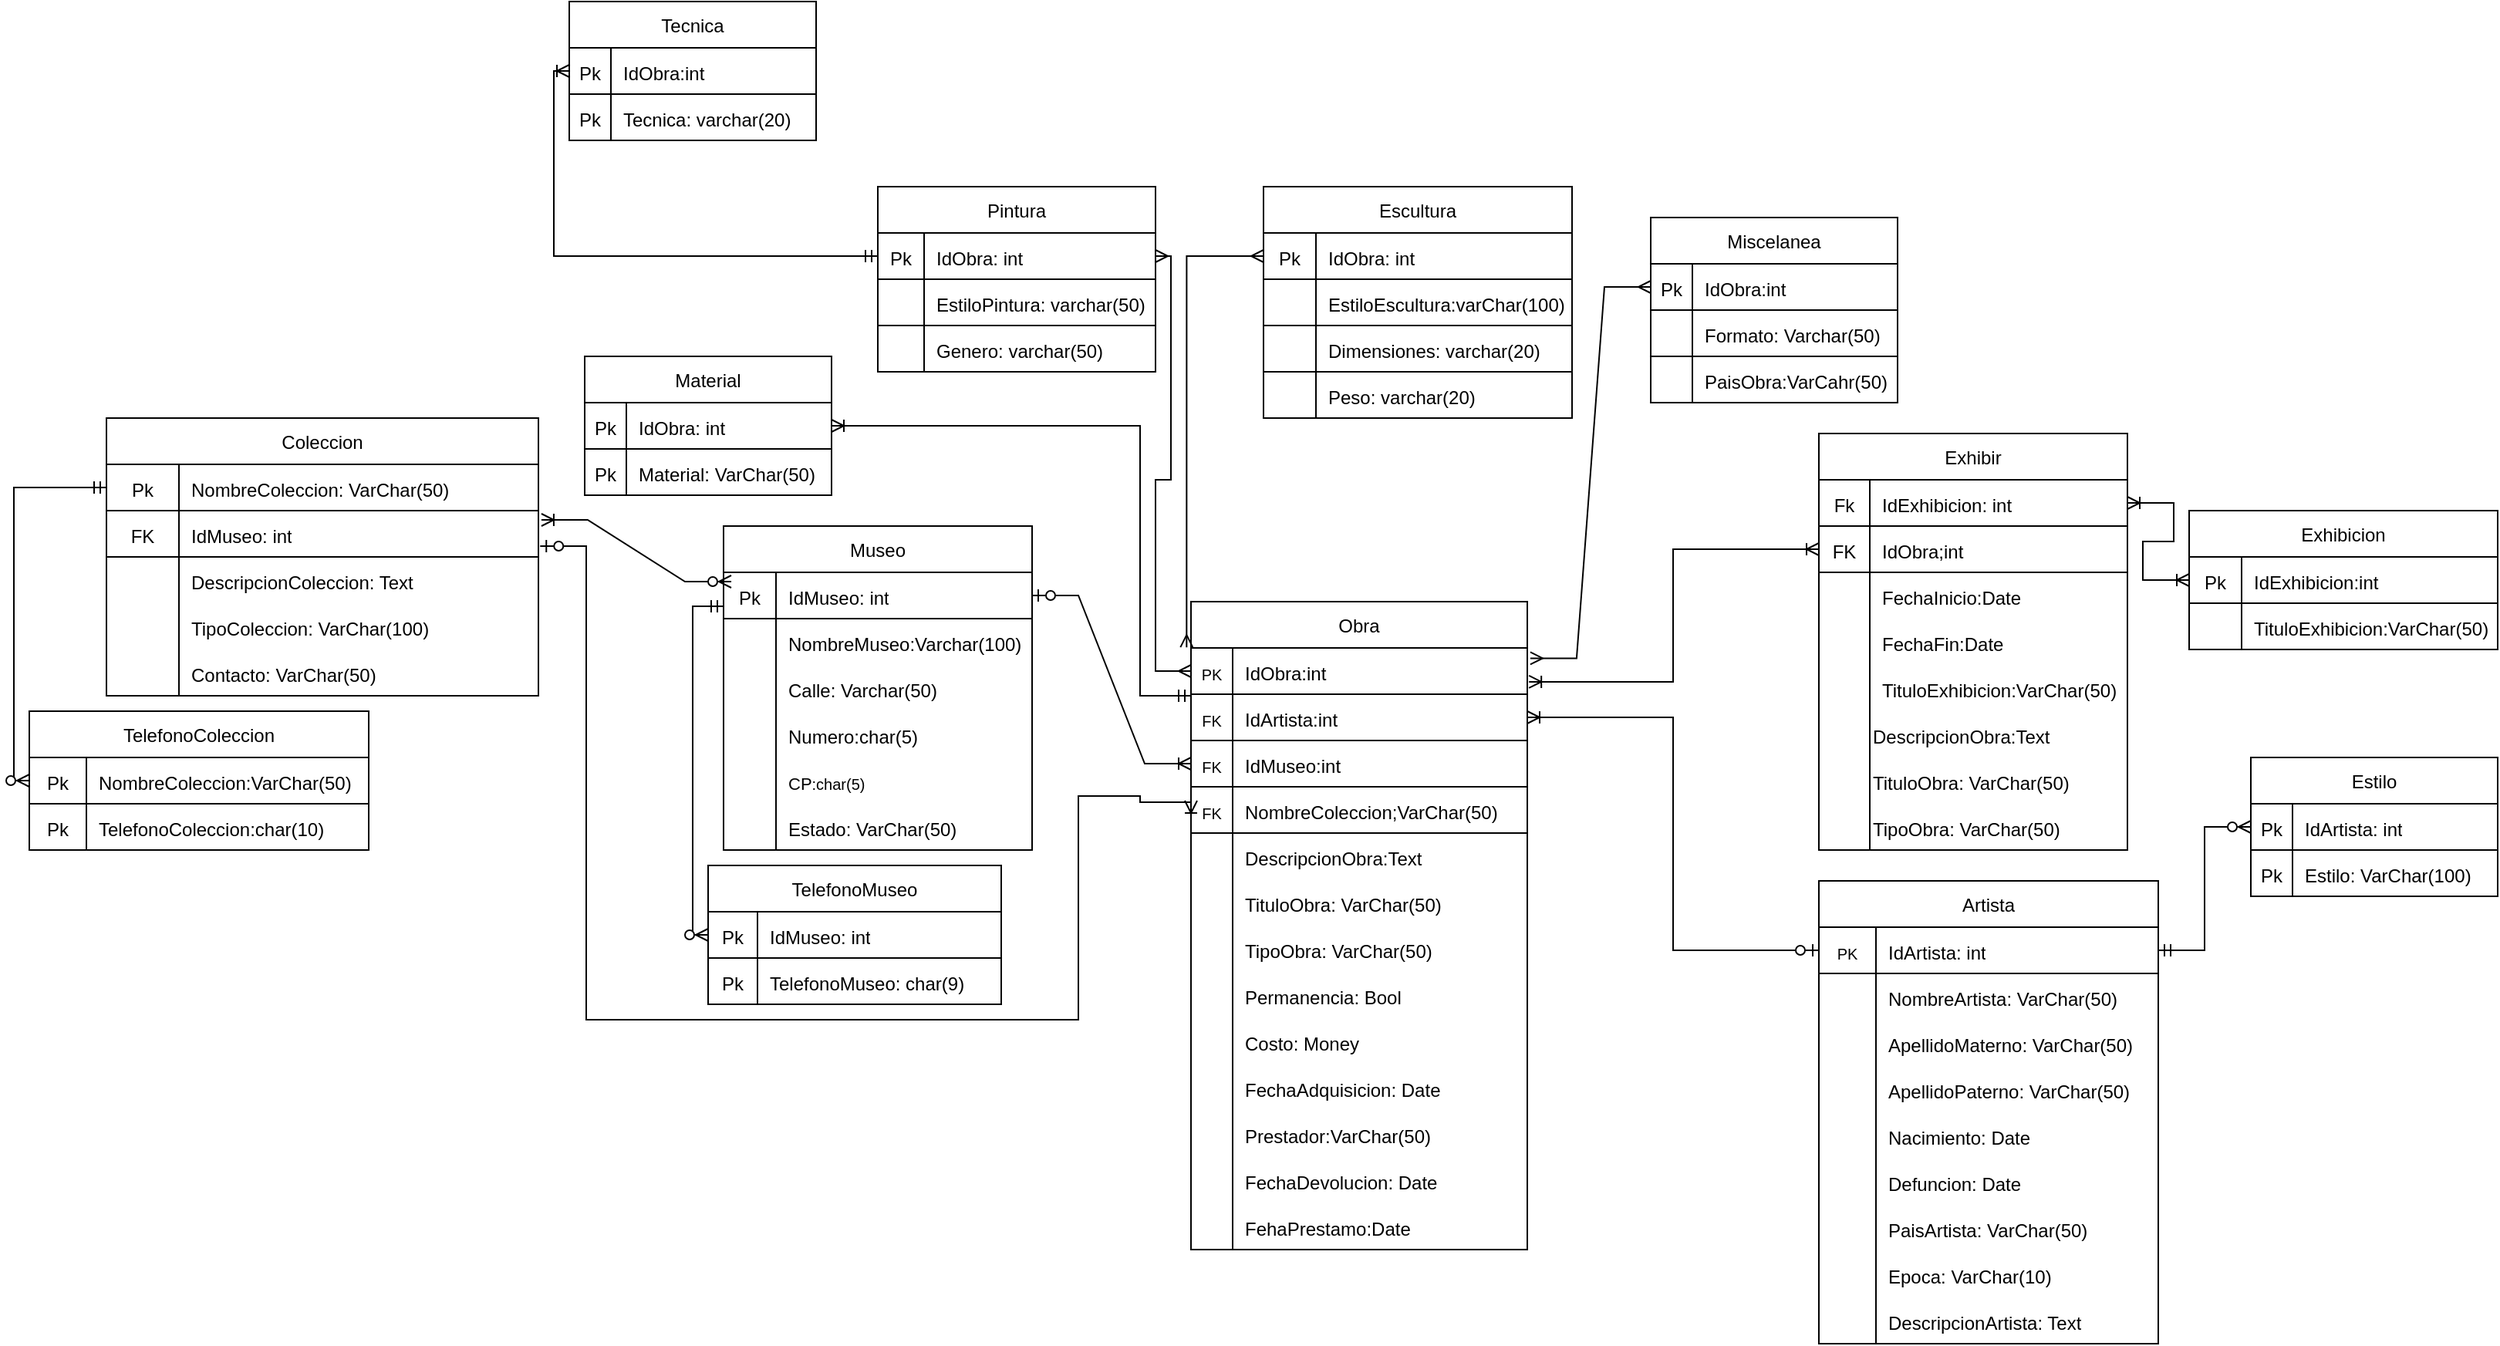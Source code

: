 <mxfile version="26.1.3">
  <diagram id="C5RBs43oDa-KdzZeNtuy" name="Page-1">
    <mxGraphModel grid="1" page="1" gridSize="10" guides="1" tooltips="1" connect="1" arrows="1" fold="1" pageScale="1" pageWidth="827" pageHeight="1169" math="0" shadow="0">
      <root>
        <mxCell id="WIyWlLk6GJQsqaUBKTNV-0" />
        <mxCell id="WIyWlLk6GJQsqaUBKTNV-1" parent="WIyWlLk6GJQsqaUBKTNV-0" />
        <mxCell id="7CbGcmCREvOIGmRS0S4k-0" value="Coleccion" style="shape=table;startSize=30;container=1;collapsible=0;childLayout=tableLayout;fixedRows=1;rowLines=0;fontStyle=0;strokeColor=default;fontSize=12;" vertex="1" parent="WIyWlLk6GJQsqaUBKTNV-1">
          <mxGeometry x="80" y="20" width="280" height="180" as="geometry" />
        </mxCell>
        <mxCell id="7CbGcmCREvOIGmRS0S4k-1" value="" style="shape=tableRow;horizontal=0;startSize=0;swimlaneHead=0;swimlaneBody=0;top=0;left=0;bottom=0;right=0;collapsible=0;dropTarget=0;fillColor=none;points=[[0,0.5],[1,0.5]];portConstraint=eastwest;strokeColor=inherit;fontSize=16;" vertex="1" parent="7CbGcmCREvOIGmRS0S4k-0">
          <mxGeometry y="30" width="280" height="30" as="geometry" />
        </mxCell>
        <mxCell id="7CbGcmCREvOIGmRS0S4k-2" value="&lt;font style=&quot;font-size: 12px;&quot;&gt;Pk&lt;/font&gt;" style="shape=partialRectangle;html=1;whiteSpace=wrap;connectable=0;fillColor=none;top=0;left=0;bottom=1;right=0;overflow=hidden;pointerEvents=1;strokeColor=inherit;fontSize=16;" vertex="1" parent="7CbGcmCREvOIGmRS0S4k-1">
          <mxGeometry width="47" height="30" as="geometry">
            <mxRectangle width="47" height="30" as="alternateBounds" />
          </mxGeometry>
        </mxCell>
        <mxCell id="7CbGcmCREvOIGmRS0S4k-3" value="&lt;font style=&quot;font-size: 12px;&quot;&gt;NombreColeccion: VarChar(50)&lt;/font&gt;" style="shape=partialRectangle;html=1;whiteSpace=wrap;connectable=0;fillColor=none;top=0;left=0;bottom=1;right=0;align=left;spacingLeft=6;overflow=hidden;strokeColor=inherit;fontSize=16;" vertex="1" parent="7CbGcmCREvOIGmRS0S4k-1">
          <mxGeometry x="47" width="233" height="30" as="geometry">
            <mxRectangle width="233" height="30" as="alternateBounds" />
          </mxGeometry>
        </mxCell>
        <mxCell id="7CbGcmCREvOIGmRS0S4k-4" value="" style="shape=tableRow;horizontal=0;startSize=0;swimlaneHead=0;swimlaneBody=0;top=0;left=0;bottom=0;right=0;collapsible=0;dropTarget=0;fillColor=none;points=[[0,0.5],[1,0.5]];portConstraint=eastwest;strokeColor=inherit;fontSize=16;" vertex="1" parent="7CbGcmCREvOIGmRS0S4k-0">
          <mxGeometry y="60" width="280" height="30" as="geometry" />
        </mxCell>
        <mxCell id="7CbGcmCREvOIGmRS0S4k-5" value="&lt;font style=&quot;font-size: 12px;&quot;&gt;FK&lt;/font&gt;" style="shape=partialRectangle;html=1;whiteSpace=wrap;connectable=0;fillColor=none;top=0;left=0;bottom=1;right=0;overflow=hidden;strokeColor=inherit;fontSize=16;" vertex="1" parent="7CbGcmCREvOIGmRS0S4k-4">
          <mxGeometry width="47" height="30" as="geometry">
            <mxRectangle width="47" height="30" as="alternateBounds" />
          </mxGeometry>
        </mxCell>
        <mxCell id="7CbGcmCREvOIGmRS0S4k-6" value="&lt;font style=&quot;font-size: 12px;&quot;&gt;IdMuseo: int&lt;/font&gt;" style="shape=partialRectangle;html=1;whiteSpace=wrap;connectable=0;fillColor=none;top=0;left=0;bottom=1;right=0;align=left;spacingLeft=6;overflow=hidden;strokeColor=inherit;fontSize=16;" vertex="1" parent="7CbGcmCREvOIGmRS0S4k-4">
          <mxGeometry x="47" width="233" height="30" as="geometry">
            <mxRectangle width="233" height="30" as="alternateBounds" />
          </mxGeometry>
        </mxCell>
        <mxCell id="7CbGcmCREvOIGmRS0S4k-7" value="" style="shape=tableRow;horizontal=0;startSize=0;swimlaneHead=0;swimlaneBody=0;top=0;left=0;bottom=0;right=0;collapsible=0;dropTarget=0;fillColor=none;points=[[0,0.5],[1,0.5]];portConstraint=eastwest;strokeColor=inherit;fontSize=16;" vertex="1" parent="7CbGcmCREvOIGmRS0S4k-0">
          <mxGeometry y="90" width="280" height="30" as="geometry" />
        </mxCell>
        <mxCell id="7CbGcmCREvOIGmRS0S4k-8" value="" style="shape=partialRectangle;html=1;whiteSpace=wrap;connectable=0;fillColor=none;top=0;left=0;bottom=0;right=0;overflow=hidden;strokeColor=inherit;fontSize=16;" vertex="1" parent="7CbGcmCREvOIGmRS0S4k-7">
          <mxGeometry width="47" height="30" as="geometry">
            <mxRectangle width="47" height="30" as="alternateBounds" />
          </mxGeometry>
        </mxCell>
        <mxCell id="7CbGcmCREvOIGmRS0S4k-9" value="&lt;font style=&quot;font-size: 12px;&quot;&gt;DescripcionColeccion: Text&lt;/font&gt;" style="shape=partialRectangle;html=1;whiteSpace=wrap;connectable=0;fillColor=none;top=0;left=0;bottom=0;right=0;align=left;spacingLeft=6;overflow=hidden;strokeColor=inherit;fontSize=16;" vertex="1" parent="7CbGcmCREvOIGmRS0S4k-7">
          <mxGeometry x="47" width="233" height="30" as="geometry">
            <mxRectangle width="233" height="30" as="alternateBounds" />
          </mxGeometry>
        </mxCell>
        <mxCell id="7CbGcmCREvOIGmRS0S4k-11" style="shape=tableRow;horizontal=0;startSize=0;swimlaneHead=0;swimlaneBody=0;top=0;left=0;bottom=0;right=0;collapsible=0;dropTarget=0;fillColor=none;points=[[0,0.5],[1,0.5]];portConstraint=eastwest;strokeColor=inherit;fontSize=16;" vertex="1" parent="7CbGcmCREvOIGmRS0S4k-0">
          <mxGeometry y="120" width="280" height="30" as="geometry" />
        </mxCell>
        <mxCell id="7CbGcmCREvOIGmRS0S4k-12" style="shape=partialRectangle;html=1;whiteSpace=wrap;connectable=0;fillColor=none;top=0;left=0;bottom=0;right=0;overflow=hidden;strokeColor=inherit;fontSize=16;" vertex="1" parent="7CbGcmCREvOIGmRS0S4k-11">
          <mxGeometry width="47" height="30" as="geometry">
            <mxRectangle width="47" height="30" as="alternateBounds" />
          </mxGeometry>
        </mxCell>
        <mxCell id="7CbGcmCREvOIGmRS0S4k-13" value="&lt;font style=&quot;font-size: 12px;&quot;&gt;TipoColeccion: VarChar(100)&lt;/font&gt;" style="shape=partialRectangle;html=1;whiteSpace=wrap;connectable=0;fillColor=none;top=0;left=0;bottom=0;right=0;align=left;spacingLeft=6;overflow=hidden;strokeColor=inherit;fontSize=16;" vertex="1" parent="7CbGcmCREvOIGmRS0S4k-11">
          <mxGeometry x="47" width="233" height="30" as="geometry">
            <mxRectangle width="233" height="30" as="alternateBounds" />
          </mxGeometry>
        </mxCell>
        <mxCell id="7CbGcmCREvOIGmRS0S4k-14" style="shape=tableRow;horizontal=0;startSize=0;swimlaneHead=0;swimlaneBody=0;top=0;left=0;bottom=0;right=0;collapsible=0;dropTarget=0;fillColor=none;points=[[0,0.5],[1,0.5]];portConstraint=eastwest;strokeColor=inherit;fontSize=16;" vertex="1" parent="7CbGcmCREvOIGmRS0S4k-0">
          <mxGeometry y="150" width="280" height="30" as="geometry" />
        </mxCell>
        <mxCell id="7CbGcmCREvOIGmRS0S4k-15" style="shape=partialRectangle;html=1;whiteSpace=wrap;connectable=0;fillColor=none;top=0;left=0;bottom=0;right=0;overflow=hidden;strokeColor=inherit;fontSize=16;" vertex="1" parent="7CbGcmCREvOIGmRS0S4k-14">
          <mxGeometry width="47" height="30" as="geometry">
            <mxRectangle width="47" height="30" as="alternateBounds" />
          </mxGeometry>
        </mxCell>
        <mxCell id="7CbGcmCREvOIGmRS0S4k-16" value="&lt;font style=&quot;font-size: 12px;&quot;&gt;Contacto: VarChar(50)&lt;/font&gt;" style="shape=partialRectangle;html=1;whiteSpace=wrap;connectable=0;fillColor=none;top=0;left=0;bottom=0;right=0;align=left;spacingLeft=6;overflow=hidden;strokeColor=inherit;fontSize=16;" vertex="1" parent="7CbGcmCREvOIGmRS0S4k-14">
          <mxGeometry x="47" width="233" height="30" as="geometry">
            <mxRectangle width="233" height="30" as="alternateBounds" />
          </mxGeometry>
        </mxCell>
        <mxCell id="7CbGcmCREvOIGmRS0S4k-17" value="TelefonoColeccion" style="shape=table;startSize=30;container=1;collapsible=0;childLayout=tableLayout;fixedRows=1;rowLines=0;fontStyle=0;strokeColor=default;fontSize=12;" vertex="1" parent="WIyWlLk6GJQsqaUBKTNV-1">
          <mxGeometry x="30" y="210" width="220" height="90" as="geometry" />
        </mxCell>
        <mxCell id="7CbGcmCREvOIGmRS0S4k-18" value="" style="shape=tableRow;horizontal=0;startSize=0;swimlaneHead=0;swimlaneBody=0;top=0;left=0;bottom=0;right=0;collapsible=0;dropTarget=0;fillColor=none;points=[[0,0.5],[1,0.5]];portConstraint=eastwest;strokeColor=inherit;fontSize=16;" vertex="1" parent="7CbGcmCREvOIGmRS0S4k-17">
          <mxGeometry y="30" width="220" height="30" as="geometry" />
        </mxCell>
        <mxCell id="7CbGcmCREvOIGmRS0S4k-19" value="&lt;font style=&quot;font-size: 12px;&quot;&gt;Pk&lt;/font&gt;" style="shape=partialRectangle;html=1;whiteSpace=wrap;connectable=0;fillColor=none;top=0;left=0;bottom=1;right=0;overflow=hidden;pointerEvents=1;strokeColor=inherit;fontSize=16;" vertex="1" parent="7CbGcmCREvOIGmRS0S4k-18">
          <mxGeometry width="37" height="30" as="geometry">
            <mxRectangle width="37" height="30" as="alternateBounds" />
          </mxGeometry>
        </mxCell>
        <mxCell id="7CbGcmCREvOIGmRS0S4k-20" value="&lt;font style=&quot;font-size: 12px;&quot;&gt;NombreColeccion:VarChar(50)&lt;/font&gt;" style="shape=partialRectangle;html=1;whiteSpace=wrap;connectable=0;fillColor=none;top=0;left=0;bottom=1;right=0;align=left;spacingLeft=6;overflow=hidden;strokeColor=inherit;fontSize=16;" vertex="1" parent="7CbGcmCREvOIGmRS0S4k-18">
          <mxGeometry x="37" width="183" height="30" as="geometry">
            <mxRectangle width="183" height="30" as="alternateBounds" />
          </mxGeometry>
        </mxCell>
        <mxCell id="7CbGcmCREvOIGmRS0S4k-21" value="" style="shape=tableRow;horizontal=0;startSize=0;swimlaneHead=0;swimlaneBody=0;top=0;left=0;bottom=0;right=0;collapsible=0;dropTarget=0;fillColor=none;points=[[0,0.5],[1,0.5]];portConstraint=eastwest;strokeColor=inherit;fontSize=16;" vertex="1" parent="7CbGcmCREvOIGmRS0S4k-17">
          <mxGeometry y="60" width="220" height="30" as="geometry" />
        </mxCell>
        <mxCell id="7CbGcmCREvOIGmRS0S4k-22" value="&lt;span style=&quot;font-size: 12px;&quot;&gt;Pk&lt;/span&gt;" style="shape=partialRectangle;html=1;whiteSpace=wrap;connectable=0;fillColor=none;top=0;left=0;bottom=1;right=0;overflow=hidden;strokeColor=inherit;fontSize=16;" vertex="1" parent="7CbGcmCREvOIGmRS0S4k-21">
          <mxGeometry width="37" height="30" as="geometry">
            <mxRectangle width="37" height="30" as="alternateBounds" />
          </mxGeometry>
        </mxCell>
        <mxCell id="7CbGcmCREvOIGmRS0S4k-23" value="&lt;span style=&quot;font-size: 12px;&quot;&gt;TelefonoColeccion:char(10)&lt;/span&gt;" style="shape=partialRectangle;html=1;whiteSpace=wrap;connectable=0;fillColor=none;top=0;left=0;bottom=1;right=0;align=left;spacingLeft=6;overflow=hidden;strokeColor=inherit;fontSize=16;" vertex="1" parent="7CbGcmCREvOIGmRS0S4k-21">
          <mxGeometry x="37" width="183" height="30" as="geometry">
            <mxRectangle width="183" height="30" as="alternateBounds" />
          </mxGeometry>
        </mxCell>
        <mxCell id="7CbGcmCREvOIGmRS0S4k-34" value="Museo" style="shape=table;startSize=30;container=1;collapsible=0;childLayout=tableLayout;fixedRows=1;rowLines=0;fontStyle=0;strokeColor=default;fontSize=12;" vertex="1" parent="WIyWlLk6GJQsqaUBKTNV-1">
          <mxGeometry x="480" y="90" width="200" height="210" as="geometry" />
        </mxCell>
        <mxCell id="7CbGcmCREvOIGmRS0S4k-35" value="" style="shape=tableRow;horizontal=0;startSize=0;swimlaneHead=0;swimlaneBody=0;top=0;left=0;bottom=0;right=0;collapsible=0;dropTarget=0;fillColor=none;points=[[0,0.5],[1,0.5]];portConstraint=eastwest;strokeColor=inherit;fontSize=16;" vertex="1" parent="7CbGcmCREvOIGmRS0S4k-34">
          <mxGeometry y="30" width="200" height="30" as="geometry" />
        </mxCell>
        <mxCell id="7CbGcmCREvOIGmRS0S4k-36" value="&lt;font style=&quot;font-size: 12px;&quot;&gt;Pk&lt;/font&gt;" style="shape=partialRectangle;html=1;whiteSpace=wrap;connectable=0;fillColor=none;top=0;left=0;bottom=1;right=0;overflow=hidden;pointerEvents=1;strokeColor=inherit;fontSize=16;" vertex="1" parent="7CbGcmCREvOIGmRS0S4k-35">
          <mxGeometry width="34" height="30" as="geometry">
            <mxRectangle width="34" height="30" as="alternateBounds" />
          </mxGeometry>
        </mxCell>
        <mxCell id="7CbGcmCREvOIGmRS0S4k-37" value="&lt;span style=&quot;font-size: 12px;&quot;&gt;IdMuseo: int&lt;/span&gt;" style="shape=partialRectangle;html=1;whiteSpace=wrap;connectable=0;fillColor=none;top=0;left=0;bottom=1;right=0;align=left;spacingLeft=6;overflow=hidden;strokeColor=inherit;fontSize=16;" vertex="1" parent="7CbGcmCREvOIGmRS0S4k-35">
          <mxGeometry x="34" width="166" height="30" as="geometry">
            <mxRectangle width="166" height="30" as="alternateBounds" />
          </mxGeometry>
        </mxCell>
        <mxCell id="7CbGcmCREvOIGmRS0S4k-38" value="" style="shape=tableRow;horizontal=0;startSize=0;swimlaneHead=0;swimlaneBody=0;top=0;left=0;bottom=0;right=0;collapsible=0;dropTarget=0;fillColor=none;points=[[0,0.5],[1,0.5]];portConstraint=eastwest;strokeColor=inherit;fontSize=16;" vertex="1" parent="7CbGcmCREvOIGmRS0S4k-34">
          <mxGeometry y="60" width="200" height="30" as="geometry" />
        </mxCell>
        <mxCell id="7CbGcmCREvOIGmRS0S4k-39" value="" style="shape=partialRectangle;html=1;whiteSpace=wrap;connectable=0;fillColor=none;top=0;left=0;bottom=0;right=0;overflow=hidden;strokeColor=inherit;fontSize=16;" vertex="1" parent="7CbGcmCREvOIGmRS0S4k-38">
          <mxGeometry width="34" height="30" as="geometry">
            <mxRectangle width="34" height="30" as="alternateBounds" />
          </mxGeometry>
        </mxCell>
        <mxCell id="7CbGcmCREvOIGmRS0S4k-40" value="&lt;span style=&quot;font-size: 12px;&quot;&gt;NombreMuseo:Varchar(100)&lt;/span&gt;" style="shape=partialRectangle;html=1;whiteSpace=wrap;connectable=0;fillColor=none;top=0;left=0;bottom=0;right=0;align=left;spacingLeft=6;overflow=hidden;strokeColor=inherit;fontSize=16;" vertex="1" parent="7CbGcmCREvOIGmRS0S4k-38">
          <mxGeometry x="34" width="166" height="30" as="geometry">
            <mxRectangle width="166" height="30" as="alternateBounds" />
          </mxGeometry>
        </mxCell>
        <mxCell id="7CbGcmCREvOIGmRS0S4k-41" value="" style="shape=tableRow;horizontal=0;startSize=0;swimlaneHead=0;swimlaneBody=0;top=0;left=0;bottom=0;right=0;collapsible=0;dropTarget=0;fillColor=none;points=[[0,0.5],[1,0.5]];portConstraint=eastwest;strokeColor=inherit;fontSize=16;" vertex="1" parent="7CbGcmCREvOIGmRS0S4k-34">
          <mxGeometry y="90" width="200" height="30" as="geometry" />
        </mxCell>
        <mxCell id="7CbGcmCREvOIGmRS0S4k-42" value="" style="shape=partialRectangle;html=1;whiteSpace=wrap;connectable=0;fillColor=none;top=0;left=0;bottom=0;right=0;overflow=hidden;strokeColor=inherit;fontSize=16;" vertex="1" parent="7CbGcmCREvOIGmRS0S4k-41">
          <mxGeometry width="34" height="30" as="geometry">
            <mxRectangle width="34" height="30" as="alternateBounds" />
          </mxGeometry>
        </mxCell>
        <mxCell id="7CbGcmCREvOIGmRS0S4k-43" value="&lt;span style=&quot;font-size: 12px;&quot;&gt;Calle: Varchar(50)&lt;/span&gt;" style="shape=partialRectangle;html=1;whiteSpace=wrap;connectable=0;fillColor=none;top=0;left=0;bottom=0;right=0;align=left;spacingLeft=6;overflow=hidden;strokeColor=inherit;fontSize=16;" vertex="1" parent="7CbGcmCREvOIGmRS0S4k-41">
          <mxGeometry x="34" width="166" height="30" as="geometry">
            <mxRectangle width="166" height="30" as="alternateBounds" />
          </mxGeometry>
        </mxCell>
        <mxCell id="7CbGcmCREvOIGmRS0S4k-44" style="shape=tableRow;horizontal=0;startSize=0;swimlaneHead=0;swimlaneBody=0;top=0;left=0;bottom=0;right=0;collapsible=0;dropTarget=0;fillColor=none;points=[[0,0.5],[1,0.5]];portConstraint=eastwest;strokeColor=inherit;fontSize=16;" vertex="1" parent="7CbGcmCREvOIGmRS0S4k-34">
          <mxGeometry y="120" width="200" height="30" as="geometry" />
        </mxCell>
        <mxCell id="7CbGcmCREvOIGmRS0S4k-45" style="shape=partialRectangle;html=1;whiteSpace=wrap;connectable=0;fillColor=none;top=0;left=0;bottom=0;right=0;overflow=hidden;strokeColor=inherit;fontSize=16;" vertex="1" parent="7CbGcmCREvOIGmRS0S4k-44">
          <mxGeometry width="34" height="30" as="geometry">
            <mxRectangle width="34" height="30" as="alternateBounds" />
          </mxGeometry>
        </mxCell>
        <mxCell id="7CbGcmCREvOIGmRS0S4k-46" value="&lt;span style=&quot;font-size: 12px;&quot;&gt;Numero:char(5)&lt;/span&gt;" style="shape=partialRectangle;html=1;whiteSpace=wrap;connectable=0;fillColor=none;top=0;left=0;bottom=0;right=0;align=left;spacingLeft=6;overflow=hidden;strokeColor=inherit;fontSize=16;" vertex="1" parent="7CbGcmCREvOIGmRS0S4k-44">
          <mxGeometry x="34" width="166" height="30" as="geometry">
            <mxRectangle width="166" height="30" as="alternateBounds" />
          </mxGeometry>
        </mxCell>
        <mxCell id="7CbGcmCREvOIGmRS0S4k-47" style="shape=tableRow;horizontal=0;startSize=0;swimlaneHead=0;swimlaneBody=0;top=0;left=0;bottom=0;right=0;collapsible=0;dropTarget=0;fillColor=none;points=[[0,0.5],[1,0.5]];portConstraint=eastwest;strokeColor=inherit;fontSize=16;" vertex="1" parent="7CbGcmCREvOIGmRS0S4k-34">
          <mxGeometry y="150" width="200" height="30" as="geometry" />
        </mxCell>
        <mxCell id="7CbGcmCREvOIGmRS0S4k-48" style="shape=partialRectangle;html=1;whiteSpace=wrap;connectable=0;fillColor=none;top=0;left=0;bottom=0;right=0;overflow=hidden;strokeColor=inherit;fontSize=16;" vertex="1" parent="7CbGcmCREvOIGmRS0S4k-47">
          <mxGeometry width="34" height="30" as="geometry">
            <mxRectangle width="34" height="30" as="alternateBounds" />
          </mxGeometry>
        </mxCell>
        <mxCell id="7CbGcmCREvOIGmRS0S4k-49" value="&lt;font style=&quot;font-size: 11px;&quot;&gt;CP&lt;/font&gt;&lt;font size=&quot;1&quot; style=&quot;&quot;&gt;:char(5)&lt;/font&gt;&lt;font style=&quot;font-size: 11px;&quot;&gt;&amp;nbsp;&lt;/font&gt;" style="shape=partialRectangle;html=1;whiteSpace=wrap;connectable=0;fillColor=none;top=0;left=0;bottom=0;right=0;align=left;spacingLeft=6;overflow=hidden;strokeColor=inherit;fontSize=16;" vertex="1" parent="7CbGcmCREvOIGmRS0S4k-47">
          <mxGeometry x="34" width="166" height="30" as="geometry">
            <mxRectangle width="166" height="30" as="alternateBounds" />
          </mxGeometry>
        </mxCell>
        <mxCell id="7CbGcmCREvOIGmRS0S4k-50" style="shape=tableRow;horizontal=0;startSize=0;swimlaneHead=0;swimlaneBody=0;top=0;left=0;bottom=0;right=0;collapsible=0;dropTarget=0;fillColor=none;points=[[0,0.5],[1,0.5]];portConstraint=eastwest;strokeColor=inherit;fontSize=16;" vertex="1" parent="7CbGcmCREvOIGmRS0S4k-34">
          <mxGeometry y="180" width="200" height="30" as="geometry" />
        </mxCell>
        <mxCell id="7CbGcmCREvOIGmRS0S4k-51" style="shape=partialRectangle;html=1;whiteSpace=wrap;connectable=0;fillColor=none;top=0;left=0;bottom=0;right=0;overflow=hidden;strokeColor=inherit;fontSize=16;" vertex="1" parent="7CbGcmCREvOIGmRS0S4k-50">
          <mxGeometry width="34" height="30" as="geometry">
            <mxRectangle width="34" height="30" as="alternateBounds" />
          </mxGeometry>
        </mxCell>
        <mxCell id="7CbGcmCREvOIGmRS0S4k-52" value="&lt;font style=&quot;font-size: 12px;&quot;&gt;Estado: VarChar(50)&lt;/font&gt;" style="shape=partialRectangle;html=1;whiteSpace=wrap;connectable=0;fillColor=none;top=0;left=0;bottom=0;right=0;align=left;spacingLeft=6;overflow=hidden;strokeColor=inherit;fontSize=16;" vertex="1" parent="7CbGcmCREvOIGmRS0S4k-50">
          <mxGeometry x="34" width="166" height="30" as="geometry">
            <mxRectangle width="166" height="30" as="alternateBounds" />
          </mxGeometry>
        </mxCell>
        <mxCell id="7CbGcmCREvOIGmRS0S4k-53" value="TelefonoMuseo" style="shape=table;startSize=30;container=1;collapsible=0;childLayout=tableLayout;fixedRows=1;rowLines=0;fontStyle=0;strokeColor=default;fontSize=12;" vertex="1" parent="WIyWlLk6GJQsqaUBKTNV-1">
          <mxGeometry x="470" y="310" width="190" height="90" as="geometry" />
        </mxCell>
        <mxCell id="7CbGcmCREvOIGmRS0S4k-54" value="" style="shape=tableRow;horizontal=0;startSize=0;swimlaneHead=0;swimlaneBody=0;top=0;left=0;bottom=0;right=0;collapsible=0;dropTarget=0;fillColor=none;points=[[0,0.5],[1,0.5]];portConstraint=eastwest;strokeColor=inherit;fontSize=16;" vertex="1" parent="7CbGcmCREvOIGmRS0S4k-53">
          <mxGeometry y="30" width="190" height="30" as="geometry" />
        </mxCell>
        <mxCell id="7CbGcmCREvOIGmRS0S4k-55" value="&lt;font style=&quot;font-size: 12px;&quot;&gt;Pk&lt;/font&gt;" style="shape=partialRectangle;html=1;whiteSpace=wrap;connectable=0;fillColor=none;top=0;left=0;bottom=1;right=0;overflow=hidden;pointerEvents=1;strokeColor=inherit;fontSize=16;" vertex="1" parent="7CbGcmCREvOIGmRS0S4k-54">
          <mxGeometry width="32" height="30" as="geometry">
            <mxRectangle width="32" height="30" as="alternateBounds" />
          </mxGeometry>
        </mxCell>
        <mxCell id="7CbGcmCREvOIGmRS0S4k-56" value="&lt;span style=&quot;font-size: 12px;&quot;&gt;IdMuseo: int&lt;/span&gt;" style="shape=partialRectangle;html=1;whiteSpace=wrap;connectable=0;fillColor=none;top=0;left=0;bottom=1;right=0;align=left;spacingLeft=6;overflow=hidden;strokeColor=inherit;fontSize=16;" vertex="1" parent="7CbGcmCREvOIGmRS0S4k-54">
          <mxGeometry x="32" width="158" height="30" as="geometry">
            <mxRectangle width="158" height="30" as="alternateBounds" />
          </mxGeometry>
        </mxCell>
        <mxCell id="7CbGcmCREvOIGmRS0S4k-57" value="" style="shape=tableRow;horizontal=0;startSize=0;swimlaneHead=0;swimlaneBody=0;top=0;left=0;bottom=0;right=0;collapsible=0;dropTarget=0;fillColor=none;points=[[0,0.5],[1,0.5]];portConstraint=eastwest;strokeColor=inherit;fontSize=16;" vertex="1" parent="7CbGcmCREvOIGmRS0S4k-53">
          <mxGeometry y="60" width="190" height="30" as="geometry" />
        </mxCell>
        <mxCell id="7CbGcmCREvOIGmRS0S4k-58" value="&lt;span style=&quot;font-size: 12px;&quot;&gt;Pk&lt;/span&gt;" style="shape=partialRectangle;html=1;whiteSpace=wrap;connectable=0;fillColor=none;top=0;left=0;bottom=1;right=0;overflow=hidden;strokeColor=inherit;fontSize=16;" vertex="1" parent="7CbGcmCREvOIGmRS0S4k-57">
          <mxGeometry width="32" height="30" as="geometry">
            <mxRectangle width="32" height="30" as="alternateBounds" />
          </mxGeometry>
        </mxCell>
        <mxCell id="7CbGcmCREvOIGmRS0S4k-59" value="&lt;span style=&quot;font-size: 12px;&quot;&gt;TelefonoMuseo: char(9)&lt;/span&gt;" style="shape=partialRectangle;html=1;whiteSpace=wrap;connectable=0;fillColor=none;top=0;left=0;bottom=1;right=0;align=left;spacingLeft=6;overflow=hidden;strokeColor=inherit;fontSize=16;" vertex="1" parent="7CbGcmCREvOIGmRS0S4k-57">
          <mxGeometry x="32" width="158" height="30" as="geometry">
            <mxRectangle width="158" height="30" as="alternateBounds" />
          </mxGeometry>
        </mxCell>
        <mxCell id="7CbGcmCREvOIGmRS0S4k-60" value="Estilo" style="shape=table;startSize=30;container=1;collapsible=0;childLayout=tableLayout;fixedRows=1;rowLines=0;fontStyle=0;strokeColor=default;fontSize=12;" vertex="1" parent="WIyWlLk6GJQsqaUBKTNV-1">
          <mxGeometry x="1470" y="240" width="160" height="90" as="geometry" />
        </mxCell>
        <mxCell id="7CbGcmCREvOIGmRS0S4k-61" value="" style="shape=tableRow;horizontal=0;startSize=0;swimlaneHead=0;swimlaneBody=0;top=0;left=0;bottom=0;right=0;collapsible=0;dropTarget=0;fillColor=none;points=[[0,0.5],[1,0.5]];portConstraint=eastwest;strokeColor=inherit;fontSize=16;" vertex="1" parent="7CbGcmCREvOIGmRS0S4k-60">
          <mxGeometry y="30" width="160" height="30" as="geometry" />
        </mxCell>
        <mxCell id="7CbGcmCREvOIGmRS0S4k-62" value="&lt;font style=&quot;font-size: 12px;&quot;&gt;Pk&lt;/font&gt;" style="shape=partialRectangle;html=1;whiteSpace=wrap;connectable=0;fillColor=none;top=0;left=0;bottom=1;right=0;overflow=hidden;pointerEvents=1;strokeColor=inherit;fontSize=16;" vertex="1" parent="7CbGcmCREvOIGmRS0S4k-61">
          <mxGeometry width="27" height="30" as="geometry">
            <mxRectangle width="27" height="30" as="alternateBounds" />
          </mxGeometry>
        </mxCell>
        <mxCell id="7CbGcmCREvOIGmRS0S4k-63" value="&lt;span style=&quot;font-size: 12px;&quot;&gt;IdArtista: int&lt;/span&gt;" style="shape=partialRectangle;html=1;whiteSpace=wrap;connectable=0;fillColor=none;top=0;left=0;bottom=1;right=0;align=left;spacingLeft=6;overflow=hidden;strokeColor=inherit;fontSize=16;" vertex="1" parent="7CbGcmCREvOIGmRS0S4k-61">
          <mxGeometry x="27" width="133" height="30" as="geometry">
            <mxRectangle width="133" height="30" as="alternateBounds" />
          </mxGeometry>
        </mxCell>
        <mxCell id="7CbGcmCREvOIGmRS0S4k-64" value="" style="shape=tableRow;horizontal=0;startSize=0;swimlaneHead=0;swimlaneBody=0;top=0;left=0;bottom=0;right=0;collapsible=0;dropTarget=0;fillColor=none;points=[[0,0.5],[1,0.5]];portConstraint=eastwest;strokeColor=inherit;fontSize=16;" vertex="1" parent="7CbGcmCREvOIGmRS0S4k-60">
          <mxGeometry y="60" width="160" height="30" as="geometry" />
        </mxCell>
        <mxCell id="7CbGcmCREvOIGmRS0S4k-65" value="&lt;span style=&quot;font-size: 12px;&quot;&gt;Pk&lt;/span&gt;" style="shape=partialRectangle;html=1;whiteSpace=wrap;connectable=0;fillColor=none;top=0;left=0;bottom=1;right=0;overflow=hidden;strokeColor=inherit;fontSize=16;" vertex="1" parent="7CbGcmCREvOIGmRS0S4k-64">
          <mxGeometry width="27" height="30" as="geometry">
            <mxRectangle width="27" height="30" as="alternateBounds" />
          </mxGeometry>
        </mxCell>
        <mxCell id="7CbGcmCREvOIGmRS0S4k-66" value="&lt;span style=&quot;font-size: 12px;&quot;&gt;Estilo: VarChar(100)&lt;/span&gt;" style="shape=partialRectangle;html=1;whiteSpace=wrap;connectable=0;fillColor=none;top=0;left=0;bottom=1;right=0;align=left;spacingLeft=6;overflow=hidden;strokeColor=inherit;fontSize=16;" vertex="1" parent="7CbGcmCREvOIGmRS0S4k-64">
          <mxGeometry x="27" width="133" height="30" as="geometry">
            <mxRectangle width="133" height="30" as="alternateBounds" />
          </mxGeometry>
        </mxCell>
        <mxCell id="7CbGcmCREvOIGmRS0S4k-67" value="Artista" style="shape=table;startSize=30;container=1;collapsible=0;childLayout=tableLayout;fixedRows=1;rowLines=0;fontStyle=0;strokeColor=default;fontSize=12;" vertex="1" parent="WIyWlLk6GJQsqaUBKTNV-1">
          <mxGeometry x="1190" y="320" width="220" height="300" as="geometry" />
        </mxCell>
        <mxCell id="7CbGcmCREvOIGmRS0S4k-68" value="" style="shape=tableRow;horizontal=0;startSize=0;swimlaneHead=0;swimlaneBody=0;top=0;left=0;bottom=0;right=0;collapsible=0;dropTarget=0;fillColor=none;points=[[0,0.5],[1,0.5]];portConstraint=eastwest;strokeColor=inherit;fontSize=16;" vertex="1" parent="7CbGcmCREvOIGmRS0S4k-67">
          <mxGeometry y="30" width="220" height="30" as="geometry" />
        </mxCell>
        <mxCell id="7CbGcmCREvOIGmRS0S4k-69" value="&lt;font size=&quot;1&quot;&gt;PK&lt;/font&gt;" style="shape=partialRectangle;html=1;whiteSpace=wrap;connectable=0;fillColor=none;top=0;left=0;bottom=1;right=0;overflow=hidden;pointerEvents=1;strokeColor=inherit;fontSize=16;" vertex="1" parent="7CbGcmCREvOIGmRS0S4k-68">
          <mxGeometry width="37" height="30" as="geometry">
            <mxRectangle width="37" height="30" as="alternateBounds" />
          </mxGeometry>
        </mxCell>
        <mxCell id="7CbGcmCREvOIGmRS0S4k-70" value="&lt;span style=&quot;font-size: 12px;&quot;&gt;IdArtista: int&lt;/span&gt;" style="shape=partialRectangle;html=1;whiteSpace=wrap;connectable=0;fillColor=none;top=0;left=0;bottom=1;right=0;align=left;spacingLeft=6;overflow=hidden;strokeColor=inherit;fontSize=16;" vertex="1" parent="7CbGcmCREvOIGmRS0S4k-68">
          <mxGeometry x="37" width="183" height="30" as="geometry">
            <mxRectangle width="183" height="30" as="alternateBounds" />
          </mxGeometry>
        </mxCell>
        <mxCell id="7CbGcmCREvOIGmRS0S4k-74" value="" style="shape=tableRow;horizontal=0;startSize=0;swimlaneHead=0;swimlaneBody=0;top=0;left=0;bottom=0;right=0;collapsible=0;dropTarget=0;fillColor=none;points=[[0,0.5],[1,0.5]];portConstraint=eastwest;strokeColor=inherit;fontSize=16;" vertex="1" parent="7CbGcmCREvOIGmRS0S4k-67">
          <mxGeometry y="60" width="220" height="30" as="geometry" />
        </mxCell>
        <mxCell id="7CbGcmCREvOIGmRS0S4k-75" value="" style="shape=partialRectangle;html=1;whiteSpace=wrap;connectable=0;fillColor=none;top=0;left=0;bottom=0;right=0;overflow=hidden;strokeColor=inherit;fontSize=16;" vertex="1" parent="7CbGcmCREvOIGmRS0S4k-74">
          <mxGeometry width="37" height="30" as="geometry">
            <mxRectangle width="37" height="30" as="alternateBounds" />
          </mxGeometry>
        </mxCell>
        <mxCell id="7CbGcmCREvOIGmRS0S4k-76" value="&lt;span style=&quot;font-size: 12px;&quot;&gt;NombreArtista: VarChar(50)&lt;/span&gt;" style="shape=partialRectangle;html=1;whiteSpace=wrap;connectable=0;fillColor=none;top=0;left=0;bottom=0;right=0;align=left;spacingLeft=6;overflow=hidden;strokeColor=inherit;fontSize=16;" vertex="1" parent="7CbGcmCREvOIGmRS0S4k-74">
          <mxGeometry x="37" width="183" height="30" as="geometry">
            <mxRectangle width="183" height="30" as="alternateBounds" />
          </mxGeometry>
        </mxCell>
        <mxCell id="7CbGcmCREvOIGmRS0S4k-77" style="shape=tableRow;horizontal=0;startSize=0;swimlaneHead=0;swimlaneBody=0;top=0;left=0;bottom=0;right=0;collapsible=0;dropTarget=0;fillColor=none;points=[[0,0.5],[1,0.5]];portConstraint=eastwest;strokeColor=inherit;fontSize=16;" vertex="1" parent="7CbGcmCREvOIGmRS0S4k-67">
          <mxGeometry y="90" width="220" height="30" as="geometry" />
        </mxCell>
        <mxCell id="7CbGcmCREvOIGmRS0S4k-78" style="shape=partialRectangle;html=1;whiteSpace=wrap;connectable=0;fillColor=none;top=0;left=0;bottom=0;right=0;overflow=hidden;strokeColor=inherit;fontSize=16;" vertex="1" parent="7CbGcmCREvOIGmRS0S4k-77">
          <mxGeometry width="37" height="30" as="geometry">
            <mxRectangle width="37" height="30" as="alternateBounds" />
          </mxGeometry>
        </mxCell>
        <mxCell id="7CbGcmCREvOIGmRS0S4k-79" value="&lt;span style=&quot;font-size: 12px;&quot;&gt;ApellidoMaterno:&amp;nbsp;&lt;/span&gt;&lt;span style=&quot;font-size: 12px;&quot;&gt;VarChar(50)&lt;/span&gt;" style="shape=partialRectangle;html=1;whiteSpace=wrap;connectable=0;fillColor=none;top=0;left=0;bottom=0;right=0;align=left;spacingLeft=6;overflow=hidden;strokeColor=inherit;fontSize=16;" vertex="1" parent="7CbGcmCREvOIGmRS0S4k-77">
          <mxGeometry x="37" width="183" height="30" as="geometry">
            <mxRectangle width="183" height="30" as="alternateBounds" />
          </mxGeometry>
        </mxCell>
        <mxCell id="7CbGcmCREvOIGmRS0S4k-80" style="shape=tableRow;horizontal=0;startSize=0;swimlaneHead=0;swimlaneBody=0;top=0;left=0;bottom=0;right=0;collapsible=0;dropTarget=0;fillColor=none;points=[[0,0.5],[1,0.5]];portConstraint=eastwest;strokeColor=inherit;fontSize=16;" vertex="1" parent="7CbGcmCREvOIGmRS0S4k-67">
          <mxGeometry y="120" width="220" height="30" as="geometry" />
        </mxCell>
        <mxCell id="7CbGcmCREvOIGmRS0S4k-81" style="shape=partialRectangle;html=1;whiteSpace=wrap;connectable=0;fillColor=none;top=0;left=0;bottom=0;right=0;overflow=hidden;strokeColor=inherit;fontSize=16;" vertex="1" parent="7CbGcmCREvOIGmRS0S4k-80">
          <mxGeometry width="37" height="30" as="geometry">
            <mxRectangle width="37" height="30" as="alternateBounds" />
          </mxGeometry>
        </mxCell>
        <mxCell id="7CbGcmCREvOIGmRS0S4k-82" value="&lt;font style=&quot;font-size: 12px;&quot;&gt;ApellidoPaterno:&amp;nbsp;&lt;/font&gt;&lt;span style=&quot;font-size: 12px;&quot;&gt;VarChar(50)&lt;/span&gt;" style="shape=partialRectangle;html=1;whiteSpace=wrap;connectable=0;fillColor=none;top=0;left=0;bottom=0;right=0;align=left;spacingLeft=6;overflow=hidden;strokeColor=inherit;fontSize=16;" vertex="1" parent="7CbGcmCREvOIGmRS0S4k-80">
          <mxGeometry x="37" width="183" height="30" as="geometry">
            <mxRectangle width="183" height="30" as="alternateBounds" />
          </mxGeometry>
        </mxCell>
        <mxCell id="7CbGcmCREvOIGmRS0S4k-86" style="shape=tableRow;horizontal=0;startSize=0;swimlaneHead=0;swimlaneBody=0;top=0;left=0;bottom=0;right=0;collapsible=0;dropTarget=0;fillColor=none;points=[[0,0.5],[1,0.5]];portConstraint=eastwest;strokeColor=inherit;fontSize=16;" vertex="1" parent="7CbGcmCREvOIGmRS0S4k-67">
          <mxGeometry y="150" width="220" height="30" as="geometry" />
        </mxCell>
        <mxCell id="7CbGcmCREvOIGmRS0S4k-87" style="shape=partialRectangle;html=1;whiteSpace=wrap;connectable=0;fillColor=none;top=0;left=0;bottom=0;right=0;overflow=hidden;strokeColor=inherit;fontSize=16;" vertex="1" parent="7CbGcmCREvOIGmRS0S4k-86">
          <mxGeometry width="37" height="30" as="geometry">
            <mxRectangle width="37" height="30" as="alternateBounds" />
          </mxGeometry>
        </mxCell>
        <mxCell id="7CbGcmCREvOIGmRS0S4k-88" value="&lt;font style=&quot;font-size: 12px;&quot;&gt;Nacimiento: Date&lt;/font&gt;" style="shape=partialRectangle;html=1;whiteSpace=wrap;connectable=0;fillColor=none;top=0;left=0;bottom=0;right=0;align=left;spacingLeft=6;overflow=hidden;strokeColor=inherit;fontSize=16;" vertex="1" parent="7CbGcmCREvOIGmRS0S4k-86">
          <mxGeometry x="37" width="183" height="30" as="geometry">
            <mxRectangle width="183" height="30" as="alternateBounds" />
          </mxGeometry>
        </mxCell>
        <mxCell id="7CbGcmCREvOIGmRS0S4k-89" style="shape=tableRow;horizontal=0;startSize=0;swimlaneHead=0;swimlaneBody=0;top=0;left=0;bottom=0;right=0;collapsible=0;dropTarget=0;fillColor=none;points=[[0,0.5],[1,0.5]];portConstraint=eastwest;strokeColor=inherit;fontSize=16;" vertex="1" parent="7CbGcmCREvOIGmRS0S4k-67">
          <mxGeometry y="180" width="220" height="30" as="geometry" />
        </mxCell>
        <mxCell id="7CbGcmCREvOIGmRS0S4k-90" style="shape=partialRectangle;html=1;whiteSpace=wrap;connectable=0;fillColor=none;top=0;left=0;bottom=0;right=0;overflow=hidden;strokeColor=inherit;fontSize=16;" vertex="1" parent="7CbGcmCREvOIGmRS0S4k-89">
          <mxGeometry width="37" height="30" as="geometry">
            <mxRectangle width="37" height="30" as="alternateBounds" />
          </mxGeometry>
        </mxCell>
        <mxCell id="7CbGcmCREvOIGmRS0S4k-91" value="&lt;font style=&quot;font-size: 12px;&quot;&gt;Defuncion: Date&lt;/font&gt;" style="shape=partialRectangle;html=1;whiteSpace=wrap;connectable=0;fillColor=none;top=0;left=0;bottom=0;right=0;align=left;spacingLeft=6;overflow=hidden;strokeColor=inherit;fontSize=16;" vertex="1" parent="7CbGcmCREvOIGmRS0S4k-89">
          <mxGeometry x="37" width="183" height="30" as="geometry">
            <mxRectangle width="183" height="30" as="alternateBounds" />
          </mxGeometry>
        </mxCell>
        <mxCell id="7CbGcmCREvOIGmRS0S4k-92" style="shape=tableRow;horizontal=0;startSize=0;swimlaneHead=0;swimlaneBody=0;top=0;left=0;bottom=0;right=0;collapsible=0;dropTarget=0;fillColor=none;points=[[0,0.5],[1,0.5]];portConstraint=eastwest;strokeColor=inherit;fontSize=16;" vertex="1" parent="7CbGcmCREvOIGmRS0S4k-67">
          <mxGeometry y="210" width="220" height="30" as="geometry" />
        </mxCell>
        <mxCell id="7CbGcmCREvOIGmRS0S4k-93" style="shape=partialRectangle;html=1;whiteSpace=wrap;connectable=0;fillColor=none;top=0;left=0;bottom=0;right=0;overflow=hidden;strokeColor=inherit;fontSize=16;" vertex="1" parent="7CbGcmCREvOIGmRS0S4k-92">
          <mxGeometry width="37" height="30" as="geometry">
            <mxRectangle width="37" height="30" as="alternateBounds" />
          </mxGeometry>
        </mxCell>
        <mxCell id="7CbGcmCREvOIGmRS0S4k-94" value="&lt;font style=&quot;font-size: 12px;&quot;&gt;PaisArtista:&amp;nbsp;&lt;/font&gt;&lt;span style=&quot;font-size: 12px;&quot;&gt;VarChar(50)&lt;/span&gt;" style="shape=partialRectangle;html=1;whiteSpace=wrap;connectable=0;fillColor=none;top=0;left=0;bottom=0;right=0;align=left;spacingLeft=6;overflow=hidden;strokeColor=inherit;fontSize=16;" vertex="1" parent="7CbGcmCREvOIGmRS0S4k-92">
          <mxGeometry x="37" width="183" height="30" as="geometry">
            <mxRectangle width="183" height="30" as="alternateBounds" />
          </mxGeometry>
        </mxCell>
        <mxCell id="7CbGcmCREvOIGmRS0S4k-95" style="shape=tableRow;horizontal=0;startSize=0;swimlaneHead=0;swimlaneBody=0;top=0;left=0;bottom=0;right=0;collapsible=0;dropTarget=0;fillColor=none;points=[[0,0.5],[1,0.5]];portConstraint=eastwest;strokeColor=inherit;fontSize=16;" vertex="1" parent="7CbGcmCREvOIGmRS0S4k-67">
          <mxGeometry y="240" width="220" height="30" as="geometry" />
        </mxCell>
        <mxCell id="7CbGcmCREvOIGmRS0S4k-96" style="shape=partialRectangle;html=1;whiteSpace=wrap;connectable=0;fillColor=none;top=0;left=0;bottom=0;right=0;overflow=hidden;strokeColor=inherit;fontSize=16;" vertex="1" parent="7CbGcmCREvOIGmRS0S4k-95">
          <mxGeometry width="37" height="30" as="geometry">
            <mxRectangle width="37" height="30" as="alternateBounds" />
          </mxGeometry>
        </mxCell>
        <mxCell id="7CbGcmCREvOIGmRS0S4k-97" value="&lt;font style=&quot;font-size: 12px;&quot;&gt;Epoca: VarChar(10)&amp;nbsp;&lt;/font&gt;" style="shape=partialRectangle;html=1;whiteSpace=wrap;connectable=0;fillColor=none;top=0;left=0;bottom=0;right=0;align=left;spacingLeft=6;overflow=hidden;strokeColor=inherit;fontSize=16;" vertex="1" parent="7CbGcmCREvOIGmRS0S4k-95">
          <mxGeometry x="37" width="183" height="30" as="geometry">
            <mxRectangle width="183" height="30" as="alternateBounds" />
          </mxGeometry>
        </mxCell>
        <mxCell id="7CbGcmCREvOIGmRS0S4k-98" style="shape=tableRow;horizontal=0;startSize=0;swimlaneHead=0;swimlaneBody=0;top=0;left=0;bottom=0;right=0;collapsible=0;dropTarget=0;fillColor=none;points=[[0,0.5],[1,0.5]];portConstraint=eastwest;strokeColor=inherit;fontSize=16;" vertex="1" parent="7CbGcmCREvOIGmRS0S4k-67">
          <mxGeometry y="270" width="220" height="30" as="geometry" />
        </mxCell>
        <mxCell id="7CbGcmCREvOIGmRS0S4k-99" style="shape=partialRectangle;html=1;whiteSpace=wrap;connectable=0;fillColor=none;top=0;left=0;bottom=0;right=0;overflow=hidden;strokeColor=inherit;fontSize=16;" vertex="1" parent="7CbGcmCREvOIGmRS0S4k-98">
          <mxGeometry width="37" height="30" as="geometry">
            <mxRectangle width="37" height="30" as="alternateBounds" />
          </mxGeometry>
        </mxCell>
        <mxCell id="7CbGcmCREvOIGmRS0S4k-100" value="&lt;font style=&quot;font-size: 12px;&quot;&gt;DescripcionArtista: Text&lt;/font&gt;" style="shape=partialRectangle;html=1;whiteSpace=wrap;connectable=0;fillColor=none;top=0;left=0;bottom=0;right=0;align=left;spacingLeft=6;overflow=hidden;strokeColor=inherit;fontSize=16;" vertex="1" parent="7CbGcmCREvOIGmRS0S4k-98">
          <mxGeometry x="37" width="183" height="30" as="geometry">
            <mxRectangle width="183" height="30" as="alternateBounds" />
          </mxGeometry>
        </mxCell>
        <mxCell id="7CbGcmCREvOIGmRS0S4k-101" value="Exhibicion" style="shape=table;startSize=30;container=1;collapsible=0;childLayout=tableLayout;fixedRows=1;rowLines=0;fontStyle=0;strokeColor=default;fontSize=12;" vertex="1" parent="WIyWlLk6GJQsqaUBKTNV-1">
          <mxGeometry x="1430" y="80" width="200" height="90" as="geometry" />
        </mxCell>
        <mxCell id="7CbGcmCREvOIGmRS0S4k-102" value="" style="shape=tableRow;horizontal=0;startSize=0;swimlaneHead=0;swimlaneBody=0;top=0;left=0;bottom=0;right=0;collapsible=0;dropTarget=0;fillColor=none;points=[[0,0.5],[1,0.5]];portConstraint=eastwest;strokeColor=inherit;fontSize=16;" vertex="1" parent="7CbGcmCREvOIGmRS0S4k-101">
          <mxGeometry y="30" width="200" height="30" as="geometry" />
        </mxCell>
        <mxCell id="7CbGcmCREvOIGmRS0S4k-103" value="&lt;font style=&quot;font-size: 12px;&quot;&gt;Pk&lt;/font&gt;" style="shape=partialRectangle;html=1;whiteSpace=wrap;connectable=0;fillColor=none;top=0;left=0;bottom=1;right=0;overflow=hidden;pointerEvents=1;strokeColor=inherit;fontSize=16;" vertex="1" parent="7CbGcmCREvOIGmRS0S4k-102">
          <mxGeometry width="34" height="30" as="geometry">
            <mxRectangle width="34" height="30" as="alternateBounds" />
          </mxGeometry>
        </mxCell>
        <mxCell id="7CbGcmCREvOIGmRS0S4k-104" value="&lt;span style=&quot;font-size: 12px;&quot;&gt;IdExhibicion:int&lt;/span&gt;" style="shape=partialRectangle;html=1;whiteSpace=wrap;connectable=0;fillColor=none;top=0;left=0;bottom=1;right=0;align=left;spacingLeft=6;overflow=hidden;strokeColor=inherit;fontSize=16;" vertex="1" parent="7CbGcmCREvOIGmRS0S4k-102">
          <mxGeometry x="34" width="166" height="30" as="geometry">
            <mxRectangle width="166" height="30" as="alternateBounds" />
          </mxGeometry>
        </mxCell>
        <mxCell id="7CbGcmCREvOIGmRS0S4k-105" value="" style="shape=tableRow;horizontal=0;startSize=0;swimlaneHead=0;swimlaneBody=0;top=0;left=0;bottom=0;right=0;collapsible=0;dropTarget=0;fillColor=none;points=[[0,0.5],[1,0.5]];portConstraint=eastwest;strokeColor=inherit;fontSize=16;" vertex="1" parent="7CbGcmCREvOIGmRS0S4k-101">
          <mxGeometry y="60" width="200" height="30" as="geometry" />
        </mxCell>
        <mxCell id="7CbGcmCREvOIGmRS0S4k-106" value="" style="shape=partialRectangle;html=1;whiteSpace=wrap;connectable=0;fillColor=none;top=0;left=0;bottom=1;right=0;overflow=hidden;strokeColor=inherit;fontSize=16;" vertex="1" parent="7CbGcmCREvOIGmRS0S4k-105">
          <mxGeometry width="34" height="30" as="geometry">
            <mxRectangle width="34" height="30" as="alternateBounds" />
          </mxGeometry>
        </mxCell>
        <mxCell id="7CbGcmCREvOIGmRS0S4k-107" value="&lt;span style=&quot;font-size: 12px;&quot;&gt;TituloExhibicion:VarChar(50)&lt;/span&gt;" style="shape=partialRectangle;html=1;whiteSpace=wrap;connectable=0;fillColor=none;top=0;left=0;bottom=1;right=0;align=left;spacingLeft=6;overflow=hidden;strokeColor=inherit;fontSize=16;" vertex="1" parent="7CbGcmCREvOIGmRS0S4k-105">
          <mxGeometry x="34" width="166" height="30" as="geometry">
            <mxRectangle width="166" height="30" as="alternateBounds" />
          </mxGeometry>
        </mxCell>
        <mxCell id="7CbGcmCREvOIGmRS0S4k-108" value="Obra" style="shape=table;startSize=30;container=1;collapsible=0;childLayout=tableLayout;fixedRows=1;rowLines=0;fontStyle=0;strokeColor=default;fontSize=12;" vertex="1" parent="WIyWlLk6GJQsqaUBKTNV-1">
          <mxGeometry x="783" y="139" width="218" height="420" as="geometry" />
        </mxCell>
        <mxCell id="7CbGcmCREvOIGmRS0S4k-109" value="" style="shape=tableRow;horizontal=0;startSize=0;swimlaneHead=0;swimlaneBody=0;top=0;left=0;bottom=0;right=0;collapsible=0;dropTarget=0;fillColor=none;points=[[0,0.5],[1,0.5]];portConstraint=eastwest;strokeColor=inherit;fontSize=16;" vertex="1" parent="7CbGcmCREvOIGmRS0S4k-108">
          <mxGeometry y="30" width="218" height="30" as="geometry" />
        </mxCell>
        <mxCell id="7CbGcmCREvOIGmRS0S4k-110" value="&lt;font size=&quot;1&quot;&gt;PK&lt;/font&gt;" style="shape=partialRectangle;html=1;whiteSpace=wrap;connectable=0;fillColor=none;top=0;left=0;bottom=1;right=0;overflow=hidden;pointerEvents=1;strokeColor=inherit;fontSize=16;" vertex="1" parent="7CbGcmCREvOIGmRS0S4k-109">
          <mxGeometry width="27" height="30" as="geometry">
            <mxRectangle width="27" height="30" as="alternateBounds" />
          </mxGeometry>
        </mxCell>
        <mxCell id="7CbGcmCREvOIGmRS0S4k-111" value="&lt;span style=&quot;font-size: 12px;&quot;&gt;IdObra:int&lt;/span&gt;" style="shape=partialRectangle;html=1;whiteSpace=wrap;connectable=0;fillColor=none;top=0;left=0;bottom=1;right=0;align=left;spacingLeft=6;overflow=hidden;strokeColor=inherit;fontSize=16;" vertex="1" parent="7CbGcmCREvOIGmRS0S4k-109">
          <mxGeometry x="27" width="191" height="30" as="geometry">
            <mxRectangle width="191" height="30" as="alternateBounds" />
          </mxGeometry>
        </mxCell>
        <mxCell id="7CbGcmCREvOIGmRS0S4k-139" style="shape=tableRow;horizontal=0;startSize=0;swimlaneHead=0;swimlaneBody=0;top=0;left=0;bottom=0;right=0;collapsible=0;dropTarget=0;fillColor=none;points=[[0,0.5],[1,0.5]];portConstraint=eastwest;strokeColor=inherit;fontSize=16;" vertex="1" parent="7CbGcmCREvOIGmRS0S4k-108">
          <mxGeometry y="60" width="218" height="30" as="geometry" />
        </mxCell>
        <mxCell id="7CbGcmCREvOIGmRS0S4k-140" value="&lt;font size=&quot;1&quot;&gt;FK&lt;/font&gt;" style="shape=partialRectangle;html=1;whiteSpace=wrap;connectable=0;fillColor=none;top=0;left=0;bottom=1;right=0;overflow=hidden;pointerEvents=1;strokeColor=inherit;fontSize=16;" vertex="1" parent="7CbGcmCREvOIGmRS0S4k-139">
          <mxGeometry width="27" height="30" as="geometry">
            <mxRectangle width="27" height="30" as="alternateBounds" />
          </mxGeometry>
        </mxCell>
        <mxCell id="7CbGcmCREvOIGmRS0S4k-141" value="&lt;font style=&quot;font-size: 12px;&quot;&gt;IdArtista:int&lt;/font&gt;" style="shape=partialRectangle;html=1;whiteSpace=wrap;connectable=0;fillColor=none;top=0;left=0;bottom=1;right=0;align=left;spacingLeft=6;overflow=hidden;strokeColor=inherit;fontSize=16;" vertex="1" parent="7CbGcmCREvOIGmRS0S4k-139">
          <mxGeometry x="27" width="191" height="30" as="geometry">
            <mxRectangle width="191" height="30" as="alternateBounds" />
          </mxGeometry>
        </mxCell>
        <mxCell id="7CbGcmCREvOIGmRS0S4k-112" value="" style="shape=tableRow;horizontal=0;startSize=0;swimlaneHead=0;swimlaneBody=0;top=0;left=0;bottom=0;right=0;collapsible=0;dropTarget=0;fillColor=none;points=[[0,0.5],[1,0.5]];portConstraint=eastwest;strokeColor=inherit;fontSize=16;" vertex="1" parent="7CbGcmCREvOIGmRS0S4k-108">
          <mxGeometry y="90" width="218" height="30" as="geometry" />
        </mxCell>
        <mxCell id="7CbGcmCREvOIGmRS0S4k-113" value="&lt;span style=&quot;font-size: x-small;&quot;&gt;FK&lt;/span&gt;" style="shape=partialRectangle;html=1;whiteSpace=wrap;connectable=0;fillColor=none;top=0;left=0;bottom=1;right=0;overflow=hidden;strokeColor=inherit;fontSize=16;" vertex="1" parent="7CbGcmCREvOIGmRS0S4k-112">
          <mxGeometry width="27" height="30" as="geometry">
            <mxRectangle width="27" height="30" as="alternateBounds" />
          </mxGeometry>
        </mxCell>
        <mxCell id="7CbGcmCREvOIGmRS0S4k-114" value="&lt;span style=&quot;font-size: 12px;&quot;&gt;IdMuseo:int&lt;/span&gt;" style="shape=partialRectangle;html=1;whiteSpace=wrap;connectable=0;fillColor=none;top=0;left=0;bottom=1;right=0;align=left;spacingLeft=6;overflow=hidden;strokeColor=inherit;fontSize=16;" vertex="1" parent="7CbGcmCREvOIGmRS0S4k-112">
          <mxGeometry x="27" width="191" height="30" as="geometry">
            <mxRectangle width="191" height="30" as="alternateBounds" />
          </mxGeometry>
        </mxCell>
        <mxCell id="7CbGcmCREvOIGmRS0S4k-115" style="shape=tableRow;horizontal=0;startSize=0;swimlaneHead=0;swimlaneBody=0;top=0;left=0;bottom=0;right=0;collapsible=0;dropTarget=0;fillColor=none;points=[[0,0.5],[1,0.5]];portConstraint=eastwest;strokeColor=inherit;fontSize=16;" vertex="1" parent="7CbGcmCREvOIGmRS0S4k-108">
          <mxGeometry y="120" width="218" height="30" as="geometry" />
        </mxCell>
        <mxCell id="7CbGcmCREvOIGmRS0S4k-116" value="&lt;span style=&quot;font-size: x-small;&quot;&gt;FK&lt;/span&gt;" style="shape=partialRectangle;html=1;whiteSpace=wrap;connectable=0;fillColor=none;top=0;left=0;bottom=1;right=0;overflow=hidden;strokeColor=inherit;fontSize=16;" vertex="1" parent="7CbGcmCREvOIGmRS0S4k-115">
          <mxGeometry width="27" height="30" as="geometry">
            <mxRectangle width="27" height="30" as="alternateBounds" />
          </mxGeometry>
        </mxCell>
        <mxCell id="7CbGcmCREvOIGmRS0S4k-117" value="&lt;span style=&quot;font-size: 12px;&quot;&gt;NombreColeccion;VarChar(50)&lt;/span&gt;" style="shape=partialRectangle;html=1;whiteSpace=wrap;connectable=0;fillColor=none;top=1;left=0;bottom=1;right=0;align=left;spacingLeft=6;overflow=hidden;strokeColor=inherit;fontSize=16;" vertex="1" parent="7CbGcmCREvOIGmRS0S4k-115">
          <mxGeometry x="27" width="191" height="30" as="geometry">
            <mxRectangle width="191" height="30" as="alternateBounds" />
          </mxGeometry>
        </mxCell>
        <mxCell id="7CbGcmCREvOIGmRS0S4k-118" style="shape=tableRow;horizontal=0;startSize=0;swimlaneHead=0;swimlaneBody=0;top=0;left=0;bottom=0;right=0;collapsible=0;dropTarget=0;fillColor=none;points=[[0,0.5],[1,0.5]];portConstraint=eastwest;strokeColor=inherit;fontSize=16;" vertex="1" parent="7CbGcmCREvOIGmRS0S4k-108">
          <mxGeometry y="150" width="218" height="30" as="geometry" />
        </mxCell>
        <mxCell id="7CbGcmCREvOIGmRS0S4k-119" style="shape=partialRectangle;html=1;whiteSpace=wrap;connectable=0;fillColor=none;top=0;left=0;bottom=0;right=0;overflow=hidden;strokeColor=inherit;fontSize=16;" vertex="1" parent="7CbGcmCREvOIGmRS0S4k-118">
          <mxGeometry width="27" height="30" as="geometry">
            <mxRectangle width="27" height="30" as="alternateBounds" />
          </mxGeometry>
        </mxCell>
        <mxCell id="7CbGcmCREvOIGmRS0S4k-120" value="&lt;span style=&quot;font-size: 12px;&quot;&gt;DescripcionObra:Text&lt;/span&gt;" style="shape=partialRectangle;html=1;whiteSpace=wrap;connectable=0;fillColor=none;top=0;left=0;bottom=0;right=0;align=left;spacingLeft=6;overflow=hidden;strokeColor=inherit;fontSize=16;" vertex="1" parent="7CbGcmCREvOIGmRS0S4k-118">
          <mxGeometry x="27" width="191" height="30" as="geometry">
            <mxRectangle width="191" height="30" as="alternateBounds" />
          </mxGeometry>
        </mxCell>
        <mxCell id="7CbGcmCREvOIGmRS0S4k-121" style="shape=tableRow;horizontal=0;startSize=0;swimlaneHead=0;swimlaneBody=0;top=0;left=0;bottom=0;right=0;collapsible=0;dropTarget=0;fillColor=none;points=[[0,0.5],[1,0.5]];portConstraint=eastwest;strokeColor=inherit;fontSize=16;" vertex="1" parent="7CbGcmCREvOIGmRS0S4k-108">
          <mxGeometry y="180" width="218" height="30" as="geometry" />
        </mxCell>
        <mxCell id="7CbGcmCREvOIGmRS0S4k-122" style="shape=partialRectangle;html=1;whiteSpace=wrap;connectable=0;fillColor=none;top=0;left=0;bottom=0;right=0;overflow=hidden;strokeColor=inherit;fontSize=16;" vertex="1" parent="7CbGcmCREvOIGmRS0S4k-121">
          <mxGeometry width="27" height="30" as="geometry">
            <mxRectangle width="27" height="30" as="alternateBounds" />
          </mxGeometry>
        </mxCell>
        <mxCell id="7CbGcmCREvOIGmRS0S4k-123" value="&lt;span style=&quot;font-size: 12px;&quot;&gt;TituloObra: VarChar(50)&lt;/span&gt;" style="shape=partialRectangle;html=1;whiteSpace=wrap;connectable=0;fillColor=none;top=0;left=0;bottom=0;right=0;align=left;spacingLeft=6;overflow=hidden;strokeColor=inherit;fontSize=16;" vertex="1" parent="7CbGcmCREvOIGmRS0S4k-121">
          <mxGeometry x="27" width="191" height="30" as="geometry">
            <mxRectangle width="191" height="30" as="alternateBounds" />
          </mxGeometry>
        </mxCell>
        <mxCell id="7CbGcmCREvOIGmRS0S4k-124" style="shape=tableRow;horizontal=0;startSize=0;swimlaneHead=0;swimlaneBody=0;top=0;left=0;bottom=0;right=0;collapsible=0;dropTarget=0;fillColor=none;points=[[0,0.5],[1,0.5]];portConstraint=eastwest;strokeColor=inherit;fontSize=16;" vertex="1" parent="7CbGcmCREvOIGmRS0S4k-108">
          <mxGeometry y="210" width="218" height="30" as="geometry" />
        </mxCell>
        <mxCell id="7CbGcmCREvOIGmRS0S4k-125" style="shape=partialRectangle;html=1;whiteSpace=wrap;connectable=0;fillColor=none;top=0;left=0;bottom=0;right=0;overflow=hidden;strokeColor=inherit;fontSize=16;" vertex="1" parent="7CbGcmCREvOIGmRS0S4k-124">
          <mxGeometry width="27" height="30" as="geometry">
            <mxRectangle width="27" height="30" as="alternateBounds" />
          </mxGeometry>
        </mxCell>
        <mxCell id="7CbGcmCREvOIGmRS0S4k-126" value="&lt;span style=&quot;font-size: 12px;&quot;&gt;TipoObra: VarChar(50)&lt;/span&gt;" style="shape=partialRectangle;html=1;whiteSpace=wrap;connectable=0;fillColor=none;top=0;left=0;bottom=0;right=0;align=left;spacingLeft=6;overflow=hidden;strokeColor=inherit;fontSize=16;" vertex="1" parent="7CbGcmCREvOIGmRS0S4k-124">
          <mxGeometry x="27" width="191" height="30" as="geometry">
            <mxRectangle width="191" height="30" as="alternateBounds" />
          </mxGeometry>
        </mxCell>
        <mxCell id="7CbGcmCREvOIGmRS0S4k-127" style="shape=tableRow;horizontal=0;startSize=0;swimlaneHead=0;swimlaneBody=0;top=0;left=0;bottom=0;right=0;collapsible=0;dropTarget=0;fillColor=none;points=[[0,0.5],[1,0.5]];portConstraint=eastwest;strokeColor=inherit;fontSize=16;" vertex="1" parent="7CbGcmCREvOIGmRS0S4k-108">
          <mxGeometry y="240" width="218" height="30" as="geometry" />
        </mxCell>
        <mxCell id="7CbGcmCREvOIGmRS0S4k-128" style="shape=partialRectangle;html=1;whiteSpace=wrap;connectable=0;fillColor=none;top=0;left=0;bottom=0;right=0;overflow=hidden;strokeColor=inherit;fontSize=16;" vertex="1" parent="7CbGcmCREvOIGmRS0S4k-127">
          <mxGeometry width="27" height="30" as="geometry">
            <mxRectangle width="27" height="30" as="alternateBounds" />
          </mxGeometry>
        </mxCell>
        <mxCell id="7CbGcmCREvOIGmRS0S4k-129" value="&lt;span style=&quot;font-size: 12px;&quot;&gt;Permanencia: Bool&lt;/span&gt;" style="shape=partialRectangle;html=1;whiteSpace=wrap;connectable=0;fillColor=none;top=0;left=0;bottom=0;right=0;align=left;spacingLeft=6;overflow=hidden;strokeColor=inherit;fontSize=16;" vertex="1" parent="7CbGcmCREvOIGmRS0S4k-127">
          <mxGeometry x="27" width="191" height="30" as="geometry">
            <mxRectangle width="191" height="30" as="alternateBounds" />
          </mxGeometry>
        </mxCell>
        <mxCell id="7CbGcmCREvOIGmRS0S4k-130" style="shape=tableRow;horizontal=0;startSize=0;swimlaneHead=0;swimlaneBody=0;top=0;left=0;bottom=0;right=0;collapsible=0;dropTarget=0;fillColor=none;points=[[0,0.5],[1,0.5]];portConstraint=eastwest;strokeColor=inherit;fontSize=16;" vertex="1" parent="7CbGcmCREvOIGmRS0S4k-108">
          <mxGeometry y="270" width="218" height="30" as="geometry" />
        </mxCell>
        <mxCell id="7CbGcmCREvOIGmRS0S4k-131" style="shape=partialRectangle;html=1;whiteSpace=wrap;connectable=0;fillColor=none;top=0;left=0;bottom=0;right=0;overflow=hidden;strokeColor=inherit;fontSize=16;" vertex="1" parent="7CbGcmCREvOIGmRS0S4k-130">
          <mxGeometry width="27" height="30" as="geometry">
            <mxRectangle width="27" height="30" as="alternateBounds" />
          </mxGeometry>
        </mxCell>
        <mxCell id="7CbGcmCREvOIGmRS0S4k-132" value="&lt;span style=&quot;font-size: 12px;&quot;&gt;Costo: Money&lt;/span&gt;" style="shape=partialRectangle;html=1;whiteSpace=wrap;connectable=0;fillColor=none;top=0;left=0;bottom=0;right=0;align=left;spacingLeft=6;overflow=hidden;strokeColor=inherit;fontSize=16;" vertex="1" parent="7CbGcmCREvOIGmRS0S4k-130">
          <mxGeometry x="27" width="191" height="30" as="geometry">
            <mxRectangle width="191" height="30" as="alternateBounds" />
          </mxGeometry>
        </mxCell>
        <mxCell id="7CbGcmCREvOIGmRS0S4k-133" style="shape=tableRow;horizontal=0;startSize=0;swimlaneHead=0;swimlaneBody=0;top=0;left=0;bottom=0;right=0;collapsible=0;dropTarget=0;fillColor=none;points=[[0,0.5],[1,0.5]];portConstraint=eastwest;strokeColor=inherit;fontSize=16;" vertex="1" parent="7CbGcmCREvOIGmRS0S4k-108">
          <mxGeometry y="300" width="218" height="30" as="geometry" />
        </mxCell>
        <mxCell id="7CbGcmCREvOIGmRS0S4k-134" style="shape=partialRectangle;html=1;whiteSpace=wrap;connectable=0;fillColor=none;top=0;left=0;bottom=0;right=0;overflow=hidden;strokeColor=inherit;fontSize=16;" vertex="1" parent="7CbGcmCREvOIGmRS0S4k-133">
          <mxGeometry width="27" height="30" as="geometry">
            <mxRectangle width="27" height="30" as="alternateBounds" />
          </mxGeometry>
        </mxCell>
        <mxCell id="7CbGcmCREvOIGmRS0S4k-135" value="&lt;font style=&quot;font-size: 12px;&quot;&gt;FechaAdquisicion: Date&lt;/font&gt;" style="shape=partialRectangle;html=1;whiteSpace=wrap;connectable=0;fillColor=none;top=0;left=0;bottom=0;right=0;align=left;spacingLeft=6;overflow=hidden;strokeColor=inherit;fontSize=16;" vertex="1" parent="7CbGcmCREvOIGmRS0S4k-133">
          <mxGeometry x="27" width="191" height="30" as="geometry">
            <mxRectangle width="191" height="30" as="alternateBounds" />
          </mxGeometry>
        </mxCell>
        <mxCell id="7CbGcmCREvOIGmRS0S4k-136" style="shape=tableRow;horizontal=0;startSize=0;swimlaneHead=0;swimlaneBody=0;top=0;left=0;bottom=0;right=0;collapsible=0;dropTarget=0;fillColor=none;points=[[0,0.5],[1,0.5]];portConstraint=eastwest;strokeColor=inherit;fontSize=16;" vertex="1" parent="7CbGcmCREvOIGmRS0S4k-108">
          <mxGeometry y="330" width="218" height="30" as="geometry" />
        </mxCell>
        <mxCell id="7CbGcmCREvOIGmRS0S4k-137" style="shape=partialRectangle;html=1;whiteSpace=wrap;connectable=0;fillColor=none;top=0;left=0;bottom=0;right=0;overflow=hidden;strokeColor=inherit;fontSize=16;" vertex="1" parent="7CbGcmCREvOIGmRS0S4k-136">
          <mxGeometry width="27" height="30" as="geometry">
            <mxRectangle width="27" height="30" as="alternateBounds" />
          </mxGeometry>
        </mxCell>
        <mxCell id="7CbGcmCREvOIGmRS0S4k-138" value="&lt;span style=&quot;font-size: 12px;&quot;&gt;Prestador:VarChar(50)&lt;/span&gt;" style="shape=partialRectangle;html=1;whiteSpace=wrap;connectable=0;fillColor=none;top=0;left=0;bottom=0;right=0;align=left;spacingLeft=6;overflow=hidden;strokeColor=inherit;fontSize=16;" vertex="1" parent="7CbGcmCREvOIGmRS0S4k-136">
          <mxGeometry x="27" width="191" height="30" as="geometry">
            <mxRectangle width="191" height="30" as="alternateBounds" />
          </mxGeometry>
        </mxCell>
        <mxCell id="7CbGcmCREvOIGmRS0S4k-145" style="shape=tableRow;horizontal=0;startSize=0;swimlaneHead=0;swimlaneBody=0;top=0;left=0;bottom=0;right=0;collapsible=0;dropTarget=0;fillColor=none;points=[[0,0.5],[1,0.5]];portConstraint=eastwest;strokeColor=inherit;fontSize=16;" vertex="1" parent="7CbGcmCREvOIGmRS0S4k-108">
          <mxGeometry y="360" width="218" height="30" as="geometry" />
        </mxCell>
        <mxCell id="7CbGcmCREvOIGmRS0S4k-146" style="shape=partialRectangle;html=1;whiteSpace=wrap;connectable=0;fillColor=none;top=0;left=0;bottom=0;right=0;overflow=hidden;strokeColor=inherit;fontSize=16;" vertex="1" parent="7CbGcmCREvOIGmRS0S4k-145">
          <mxGeometry width="27" height="30" as="geometry">
            <mxRectangle width="27" height="30" as="alternateBounds" />
          </mxGeometry>
        </mxCell>
        <mxCell id="7CbGcmCREvOIGmRS0S4k-147" value="&lt;span style=&quot;font-size: 12px;&quot;&gt;FechaDevolucion: Date&lt;/span&gt;" style="shape=partialRectangle;html=1;whiteSpace=wrap;connectable=0;fillColor=none;top=0;left=0;bottom=0;right=0;align=left;spacingLeft=6;overflow=hidden;strokeColor=inherit;fontSize=16;" vertex="1" parent="7CbGcmCREvOIGmRS0S4k-145">
          <mxGeometry x="27" width="191" height="30" as="geometry">
            <mxRectangle width="191" height="30" as="alternateBounds" />
          </mxGeometry>
        </mxCell>
        <mxCell id="7CbGcmCREvOIGmRS0S4k-142" style="shape=tableRow;horizontal=0;startSize=0;swimlaneHead=0;swimlaneBody=0;top=0;left=0;bottom=0;right=0;collapsible=0;dropTarget=0;fillColor=none;points=[[0,0.5],[1,0.5]];portConstraint=eastwest;strokeColor=inherit;fontSize=16;" vertex="1" parent="7CbGcmCREvOIGmRS0S4k-108">
          <mxGeometry y="390" width="218" height="30" as="geometry" />
        </mxCell>
        <mxCell id="7CbGcmCREvOIGmRS0S4k-143" style="shape=partialRectangle;html=1;whiteSpace=wrap;connectable=0;fillColor=none;top=0;left=0;bottom=0;right=0;overflow=hidden;strokeColor=inherit;fontSize=16;" vertex="1" parent="7CbGcmCREvOIGmRS0S4k-142">
          <mxGeometry width="27" height="30" as="geometry">
            <mxRectangle width="27" height="30" as="alternateBounds" />
          </mxGeometry>
        </mxCell>
        <mxCell id="7CbGcmCREvOIGmRS0S4k-144" value="&lt;span style=&quot;font-size: 12px;&quot;&gt;FehaPrestamo:Date&lt;/span&gt;" style="shape=partialRectangle;html=1;whiteSpace=wrap;connectable=0;fillColor=none;top=0;left=0;bottom=0;right=0;align=left;spacingLeft=6;overflow=hidden;strokeColor=inherit;fontSize=16;" vertex="1" parent="7CbGcmCREvOIGmRS0S4k-142">
          <mxGeometry x="27" width="191" height="30" as="geometry">
            <mxRectangle width="191" height="30" as="alternateBounds" />
          </mxGeometry>
        </mxCell>
        <mxCell id="7CbGcmCREvOIGmRS0S4k-148" value="Pintura" style="shape=table;startSize=30;container=1;collapsible=0;childLayout=tableLayout;fixedRows=1;rowLines=0;fontStyle=0;strokeColor=default;fontSize=12;" vertex="1" parent="WIyWlLk6GJQsqaUBKTNV-1">
          <mxGeometry x="580" y="-130" width="180" height="120" as="geometry" />
        </mxCell>
        <mxCell id="7CbGcmCREvOIGmRS0S4k-149" value="" style="shape=tableRow;horizontal=0;startSize=0;swimlaneHead=0;swimlaneBody=0;top=0;left=0;bottom=0;right=0;collapsible=0;dropTarget=0;fillColor=none;points=[[0,0.5],[1,0.5]];portConstraint=eastwest;strokeColor=inherit;fontSize=16;" vertex="1" parent="7CbGcmCREvOIGmRS0S4k-148">
          <mxGeometry y="30" width="180" height="30" as="geometry" />
        </mxCell>
        <mxCell id="7CbGcmCREvOIGmRS0S4k-150" value="&lt;font style=&quot;font-size: 12px;&quot;&gt;Pk&lt;/font&gt;" style="shape=partialRectangle;html=1;whiteSpace=wrap;connectable=0;fillColor=none;top=0;left=0;bottom=1;right=0;overflow=hidden;pointerEvents=1;strokeColor=inherit;fontSize=16;" vertex="1" parent="7CbGcmCREvOIGmRS0S4k-149">
          <mxGeometry width="30" height="30" as="geometry">
            <mxRectangle width="30" height="30" as="alternateBounds" />
          </mxGeometry>
        </mxCell>
        <mxCell id="7CbGcmCREvOIGmRS0S4k-151" value="&lt;span style=&quot;font-size: 12px;&quot;&gt;IdObra: int&lt;/span&gt;" style="shape=partialRectangle;html=1;whiteSpace=wrap;connectable=0;fillColor=none;top=0;left=0;bottom=1;right=0;align=left;spacingLeft=6;overflow=hidden;strokeColor=inherit;fontSize=16;" vertex="1" parent="7CbGcmCREvOIGmRS0S4k-149">
          <mxGeometry x="30" width="150" height="30" as="geometry">
            <mxRectangle width="150" height="30" as="alternateBounds" />
          </mxGeometry>
        </mxCell>
        <mxCell id="7CbGcmCREvOIGmRS0S4k-152" value="" style="shape=tableRow;horizontal=0;startSize=0;swimlaneHead=0;swimlaneBody=0;top=0;left=0;bottom=0;right=0;collapsible=0;dropTarget=0;fillColor=none;points=[[0,0.5],[1,0.5]];portConstraint=eastwest;strokeColor=inherit;fontSize=16;" vertex="1" parent="7CbGcmCREvOIGmRS0S4k-148">
          <mxGeometry y="60" width="180" height="30" as="geometry" />
        </mxCell>
        <mxCell id="7CbGcmCREvOIGmRS0S4k-153" value="" style="shape=partialRectangle;html=1;whiteSpace=wrap;connectable=0;fillColor=none;top=0;left=0;bottom=1;right=0;overflow=hidden;strokeColor=inherit;fontSize=16;" vertex="1" parent="7CbGcmCREvOIGmRS0S4k-152">
          <mxGeometry width="30" height="30" as="geometry">
            <mxRectangle width="30" height="30" as="alternateBounds" />
          </mxGeometry>
        </mxCell>
        <mxCell id="7CbGcmCREvOIGmRS0S4k-154" value="&lt;span style=&quot;font-size: 12px;&quot;&gt;EstiloPintura: varchar(50)&lt;/span&gt;" style="shape=partialRectangle;html=1;whiteSpace=wrap;connectable=0;fillColor=none;top=0;left=0;bottom=1;right=0;align=left;spacingLeft=6;overflow=hidden;strokeColor=inherit;fontSize=16;" vertex="1" parent="7CbGcmCREvOIGmRS0S4k-152">
          <mxGeometry x="30" width="150" height="30" as="geometry">
            <mxRectangle width="150" height="30" as="alternateBounds" />
          </mxGeometry>
        </mxCell>
        <mxCell id="7CbGcmCREvOIGmRS0S4k-155" style="shape=tableRow;horizontal=0;startSize=0;swimlaneHead=0;swimlaneBody=0;top=0;left=0;bottom=0;right=0;collapsible=0;dropTarget=0;fillColor=none;points=[[0,0.5],[1,0.5]];portConstraint=eastwest;strokeColor=inherit;fontSize=16;" vertex="1" parent="7CbGcmCREvOIGmRS0S4k-148">
          <mxGeometry y="90" width="180" height="30" as="geometry" />
        </mxCell>
        <mxCell id="7CbGcmCREvOIGmRS0S4k-156" style="shape=partialRectangle;html=1;whiteSpace=wrap;connectable=0;fillColor=none;top=0;left=0;bottom=1;right=0;overflow=hidden;strokeColor=inherit;fontSize=16;" vertex="1" parent="7CbGcmCREvOIGmRS0S4k-155">
          <mxGeometry width="30" height="30" as="geometry">
            <mxRectangle width="30" height="30" as="alternateBounds" />
          </mxGeometry>
        </mxCell>
        <mxCell id="7CbGcmCREvOIGmRS0S4k-157" value="&lt;span style=&quot;font-size: 12px;&quot;&gt;Genero: varchar(50)&lt;/span&gt;" style="shape=partialRectangle;html=1;whiteSpace=wrap;connectable=0;fillColor=none;top=0;left=0;bottom=1;right=0;align=left;spacingLeft=6;overflow=hidden;strokeColor=inherit;fontSize=16;" vertex="1" parent="7CbGcmCREvOIGmRS0S4k-155">
          <mxGeometry x="30" width="150" height="30" as="geometry">
            <mxRectangle width="150" height="30" as="alternateBounds" />
          </mxGeometry>
        </mxCell>
        <mxCell id="7CbGcmCREvOIGmRS0S4k-165" value="Tecnica" style="shape=table;startSize=30;container=1;collapsible=0;childLayout=tableLayout;fixedRows=1;rowLines=0;fontStyle=0;strokeColor=default;fontSize=12;" vertex="1" parent="WIyWlLk6GJQsqaUBKTNV-1">
          <mxGeometry x="380" y="-250" width="160" height="90" as="geometry" />
        </mxCell>
        <mxCell id="7CbGcmCREvOIGmRS0S4k-166" value="" style="shape=tableRow;horizontal=0;startSize=0;swimlaneHead=0;swimlaneBody=0;top=0;left=0;bottom=0;right=0;collapsible=0;dropTarget=0;fillColor=none;points=[[0,0.5],[1,0.5]];portConstraint=eastwest;strokeColor=inherit;fontSize=16;" vertex="1" parent="7CbGcmCREvOIGmRS0S4k-165">
          <mxGeometry y="30" width="160" height="30" as="geometry" />
        </mxCell>
        <mxCell id="7CbGcmCREvOIGmRS0S4k-167" value="&lt;font style=&quot;font-size: 12px;&quot;&gt;Pk&lt;/font&gt;" style="shape=partialRectangle;html=1;whiteSpace=wrap;connectable=0;fillColor=none;top=0;left=0;bottom=1;right=0;overflow=hidden;pointerEvents=1;strokeColor=inherit;fontSize=16;" vertex="1" parent="7CbGcmCREvOIGmRS0S4k-166">
          <mxGeometry width="27" height="30" as="geometry">
            <mxRectangle width="27" height="30" as="alternateBounds" />
          </mxGeometry>
        </mxCell>
        <mxCell id="7CbGcmCREvOIGmRS0S4k-168" value="&lt;span style=&quot;font-size: 12px;&quot;&gt;IdObra:int&lt;/span&gt;" style="shape=partialRectangle;html=1;whiteSpace=wrap;connectable=0;fillColor=none;top=0;left=0;bottom=1;right=0;align=left;spacingLeft=6;overflow=hidden;strokeColor=inherit;fontSize=16;" vertex="1" parent="7CbGcmCREvOIGmRS0S4k-166">
          <mxGeometry x="27" width="133" height="30" as="geometry">
            <mxRectangle width="133" height="30" as="alternateBounds" />
          </mxGeometry>
        </mxCell>
        <mxCell id="7CbGcmCREvOIGmRS0S4k-169" value="" style="shape=tableRow;horizontal=0;startSize=0;swimlaneHead=0;swimlaneBody=0;top=0;left=0;bottom=0;right=0;collapsible=0;dropTarget=0;fillColor=none;points=[[0,0.5],[1,0.5]];portConstraint=eastwest;strokeColor=inherit;fontSize=16;" vertex="1" parent="7CbGcmCREvOIGmRS0S4k-165">
          <mxGeometry y="60" width="160" height="30" as="geometry" />
        </mxCell>
        <mxCell id="7CbGcmCREvOIGmRS0S4k-170" value="&lt;span style=&quot;font-size: 12px;&quot;&gt;Pk&lt;/span&gt;" style="shape=partialRectangle;html=1;whiteSpace=wrap;connectable=0;fillColor=none;top=0;left=0;bottom=1;right=0;overflow=hidden;strokeColor=inherit;fontSize=16;" vertex="1" parent="7CbGcmCREvOIGmRS0S4k-169">
          <mxGeometry width="27" height="30" as="geometry">
            <mxRectangle width="27" height="30" as="alternateBounds" />
          </mxGeometry>
        </mxCell>
        <mxCell id="7CbGcmCREvOIGmRS0S4k-171" value="&lt;span style=&quot;font-size: 12px;&quot;&gt;Tecnica: varchar(20)&lt;/span&gt;" style="shape=partialRectangle;html=1;whiteSpace=wrap;connectable=0;fillColor=none;top=0;left=0;bottom=1;right=0;align=left;spacingLeft=6;overflow=hidden;strokeColor=inherit;fontSize=16;" vertex="1" parent="7CbGcmCREvOIGmRS0S4k-169">
          <mxGeometry x="27" width="133" height="30" as="geometry">
            <mxRectangle width="133" height="30" as="alternateBounds" />
          </mxGeometry>
        </mxCell>
        <mxCell id="7CbGcmCREvOIGmRS0S4k-172" value="Escultura" style="shape=table;startSize=30;container=1;collapsible=0;childLayout=tableLayout;fixedRows=1;rowLines=0;fontStyle=0;strokeColor=default;fontSize=12;" vertex="1" parent="WIyWlLk6GJQsqaUBKTNV-1">
          <mxGeometry x="830" y="-130" width="200" height="150" as="geometry" />
        </mxCell>
        <mxCell id="7CbGcmCREvOIGmRS0S4k-173" value="" style="shape=tableRow;horizontal=0;startSize=0;swimlaneHead=0;swimlaneBody=0;top=0;left=0;bottom=0;right=0;collapsible=0;dropTarget=0;fillColor=none;points=[[0,0.5],[1,0.5]];portConstraint=eastwest;strokeColor=inherit;fontSize=16;" vertex="1" parent="7CbGcmCREvOIGmRS0S4k-172">
          <mxGeometry y="30" width="200" height="30" as="geometry" />
        </mxCell>
        <mxCell id="7CbGcmCREvOIGmRS0S4k-174" value="&lt;font style=&quot;font-size: 12px;&quot;&gt;Pk&lt;/font&gt;" style="shape=partialRectangle;html=1;whiteSpace=wrap;connectable=0;fillColor=none;top=0;left=0;bottom=1;right=0;overflow=hidden;pointerEvents=1;strokeColor=inherit;fontSize=16;" vertex="1" parent="7CbGcmCREvOIGmRS0S4k-173">
          <mxGeometry width="34" height="30" as="geometry">
            <mxRectangle width="34" height="30" as="alternateBounds" />
          </mxGeometry>
        </mxCell>
        <mxCell id="7CbGcmCREvOIGmRS0S4k-175" value="&lt;span style=&quot;font-size: 12px;&quot;&gt;IdObra: int&lt;/span&gt;" style="shape=partialRectangle;html=1;whiteSpace=wrap;connectable=0;fillColor=none;top=0;left=0;bottom=1;right=0;align=left;spacingLeft=6;overflow=hidden;strokeColor=inherit;fontSize=16;" vertex="1" parent="7CbGcmCREvOIGmRS0S4k-173">
          <mxGeometry x="34" width="166" height="30" as="geometry">
            <mxRectangle width="166" height="30" as="alternateBounds" />
          </mxGeometry>
        </mxCell>
        <mxCell id="7CbGcmCREvOIGmRS0S4k-176" value="" style="shape=tableRow;horizontal=0;startSize=0;swimlaneHead=0;swimlaneBody=0;top=0;left=0;bottom=0;right=0;collapsible=0;dropTarget=0;fillColor=none;points=[[0,0.5],[1,0.5]];portConstraint=eastwest;strokeColor=inherit;fontSize=16;" vertex="1" parent="7CbGcmCREvOIGmRS0S4k-172">
          <mxGeometry y="60" width="200" height="30" as="geometry" />
        </mxCell>
        <mxCell id="7CbGcmCREvOIGmRS0S4k-177" value="" style="shape=partialRectangle;html=1;whiteSpace=wrap;connectable=0;fillColor=none;top=0;left=0;bottom=1;right=0;overflow=hidden;strokeColor=inherit;fontSize=16;" vertex="1" parent="7CbGcmCREvOIGmRS0S4k-176">
          <mxGeometry width="34" height="30" as="geometry">
            <mxRectangle width="34" height="30" as="alternateBounds" />
          </mxGeometry>
        </mxCell>
        <mxCell id="7CbGcmCREvOIGmRS0S4k-178" value="&lt;span style=&quot;font-size: 12px;&quot;&gt;EstiloEscultura:varChar(100)&lt;/span&gt;" style="shape=partialRectangle;html=1;whiteSpace=wrap;connectable=0;fillColor=none;top=0;left=0;bottom=1;right=0;align=left;spacingLeft=6;overflow=hidden;strokeColor=inherit;fontSize=16;" vertex="1" parent="7CbGcmCREvOIGmRS0S4k-176">
          <mxGeometry x="34" width="166" height="30" as="geometry">
            <mxRectangle width="166" height="30" as="alternateBounds" />
          </mxGeometry>
        </mxCell>
        <mxCell id="7CbGcmCREvOIGmRS0S4k-179" style="shape=tableRow;horizontal=0;startSize=0;swimlaneHead=0;swimlaneBody=0;top=0;left=0;bottom=0;right=0;collapsible=0;dropTarget=0;fillColor=none;points=[[0,0.5],[1,0.5]];portConstraint=eastwest;strokeColor=inherit;fontSize=16;" vertex="1" parent="7CbGcmCREvOIGmRS0S4k-172">
          <mxGeometry y="90" width="200" height="30" as="geometry" />
        </mxCell>
        <mxCell id="7CbGcmCREvOIGmRS0S4k-180" style="shape=partialRectangle;html=1;whiteSpace=wrap;connectable=0;fillColor=none;top=0;left=0;bottom=1;right=0;overflow=hidden;strokeColor=inherit;fontSize=16;" vertex="1" parent="7CbGcmCREvOIGmRS0S4k-179">
          <mxGeometry width="34" height="30" as="geometry">
            <mxRectangle width="34" height="30" as="alternateBounds" />
          </mxGeometry>
        </mxCell>
        <mxCell id="7CbGcmCREvOIGmRS0S4k-181" value="&lt;span style=&quot;font-size: 12px;&quot;&gt;Dimensiones: varchar(20)&lt;/span&gt;" style="shape=partialRectangle;html=1;whiteSpace=wrap;connectable=0;fillColor=none;top=0;left=0;bottom=1;right=0;align=left;spacingLeft=6;overflow=hidden;strokeColor=inherit;fontSize=16;" vertex="1" parent="7CbGcmCREvOIGmRS0S4k-179">
          <mxGeometry x="34" width="166" height="30" as="geometry">
            <mxRectangle width="166" height="30" as="alternateBounds" />
          </mxGeometry>
        </mxCell>
        <mxCell id="7CbGcmCREvOIGmRS0S4k-185" style="shape=tableRow;horizontal=0;startSize=0;swimlaneHead=0;swimlaneBody=0;top=0;left=0;bottom=0;right=0;collapsible=0;dropTarget=0;fillColor=none;points=[[0,0.5],[1,0.5]];portConstraint=eastwest;strokeColor=inherit;fontSize=16;" vertex="1" parent="7CbGcmCREvOIGmRS0S4k-172">
          <mxGeometry y="120" width="200" height="30" as="geometry" />
        </mxCell>
        <mxCell id="7CbGcmCREvOIGmRS0S4k-186" style="shape=partialRectangle;html=1;whiteSpace=wrap;connectable=0;fillColor=none;top=0;left=0;bottom=1;right=0;overflow=hidden;strokeColor=inherit;fontSize=16;" vertex="1" parent="7CbGcmCREvOIGmRS0S4k-185">
          <mxGeometry width="34" height="30" as="geometry">
            <mxRectangle width="34" height="30" as="alternateBounds" />
          </mxGeometry>
        </mxCell>
        <mxCell id="7CbGcmCREvOIGmRS0S4k-187" value="&lt;span style=&quot;font-size: 12px;&quot;&gt;Peso: varchar(20)&amp;nbsp;&lt;/span&gt;" style="shape=partialRectangle;html=1;whiteSpace=wrap;connectable=0;fillColor=none;top=0;left=0;bottom=1;right=0;align=left;spacingLeft=6;overflow=hidden;strokeColor=inherit;fontSize=16;" vertex="1" parent="7CbGcmCREvOIGmRS0S4k-185">
          <mxGeometry x="34" width="166" height="30" as="geometry">
            <mxRectangle width="166" height="30" as="alternateBounds" />
          </mxGeometry>
        </mxCell>
        <mxCell id="7CbGcmCREvOIGmRS0S4k-188" value="Miscelanea" style="shape=table;startSize=30;container=1;collapsible=0;childLayout=tableLayout;fixedRows=1;rowLines=0;fontStyle=0;strokeColor=default;fontSize=12;" vertex="1" parent="WIyWlLk6GJQsqaUBKTNV-1">
          <mxGeometry x="1081" y="-110" width="160" height="120" as="geometry" />
        </mxCell>
        <mxCell id="7CbGcmCREvOIGmRS0S4k-189" value="" style="shape=tableRow;horizontal=0;startSize=0;swimlaneHead=0;swimlaneBody=0;top=0;left=0;bottom=0;right=0;collapsible=0;dropTarget=0;fillColor=none;points=[[0,0.5],[1,0.5]];portConstraint=eastwest;strokeColor=inherit;fontSize=16;" vertex="1" parent="7CbGcmCREvOIGmRS0S4k-188">
          <mxGeometry y="30" width="160" height="30" as="geometry" />
        </mxCell>
        <mxCell id="7CbGcmCREvOIGmRS0S4k-190" value="&lt;font style=&quot;font-size: 12px;&quot;&gt;Pk&lt;/font&gt;" style="shape=partialRectangle;html=1;whiteSpace=wrap;connectable=0;fillColor=none;top=0;left=0;bottom=1;right=0;overflow=hidden;pointerEvents=1;strokeColor=inherit;fontSize=16;" vertex="1" parent="7CbGcmCREvOIGmRS0S4k-189">
          <mxGeometry width="27" height="30" as="geometry">
            <mxRectangle width="27" height="30" as="alternateBounds" />
          </mxGeometry>
        </mxCell>
        <mxCell id="7CbGcmCREvOIGmRS0S4k-191" value="&lt;span style=&quot;font-size: 12px;&quot;&gt;IdObra:int&lt;/span&gt;" style="shape=partialRectangle;html=1;whiteSpace=wrap;connectable=0;fillColor=none;top=0;left=0;bottom=1;right=0;align=left;spacingLeft=6;overflow=hidden;strokeColor=inherit;fontSize=16;" vertex="1" parent="7CbGcmCREvOIGmRS0S4k-189">
          <mxGeometry x="27" width="133" height="30" as="geometry">
            <mxRectangle width="133" height="30" as="alternateBounds" />
          </mxGeometry>
        </mxCell>
        <mxCell id="7CbGcmCREvOIGmRS0S4k-192" value="" style="shape=tableRow;horizontal=0;startSize=0;swimlaneHead=0;swimlaneBody=0;top=0;left=0;bottom=0;right=0;collapsible=0;dropTarget=0;fillColor=none;points=[[0,0.5],[1,0.5]];portConstraint=eastwest;strokeColor=inherit;fontSize=16;" vertex="1" parent="7CbGcmCREvOIGmRS0S4k-188">
          <mxGeometry y="60" width="160" height="30" as="geometry" />
        </mxCell>
        <mxCell id="7CbGcmCREvOIGmRS0S4k-193" value="" style="shape=partialRectangle;html=1;whiteSpace=wrap;connectable=0;fillColor=none;top=0;left=0;bottom=1;right=0;overflow=hidden;strokeColor=inherit;fontSize=16;" vertex="1" parent="7CbGcmCREvOIGmRS0S4k-192">
          <mxGeometry width="27" height="30" as="geometry">
            <mxRectangle width="27" height="30" as="alternateBounds" />
          </mxGeometry>
        </mxCell>
        <mxCell id="7CbGcmCREvOIGmRS0S4k-194" value="&lt;span style=&quot;font-size: 12px;&quot;&gt;Formato: Varchar(50)&lt;/span&gt;" style="shape=partialRectangle;html=1;whiteSpace=wrap;connectable=0;fillColor=none;top=0;left=0;bottom=1;right=0;align=left;spacingLeft=6;overflow=hidden;strokeColor=inherit;fontSize=16;" vertex="1" parent="7CbGcmCREvOIGmRS0S4k-192">
          <mxGeometry x="27" width="133" height="30" as="geometry">
            <mxRectangle width="133" height="30" as="alternateBounds" />
          </mxGeometry>
        </mxCell>
        <mxCell id="7CbGcmCREvOIGmRS0S4k-195" style="shape=tableRow;horizontal=0;startSize=0;swimlaneHead=0;swimlaneBody=0;top=0;left=0;bottom=0;right=0;collapsible=0;dropTarget=0;fillColor=none;points=[[0,0.5],[1,0.5]];portConstraint=eastwest;strokeColor=inherit;fontSize=16;" vertex="1" parent="7CbGcmCREvOIGmRS0S4k-188">
          <mxGeometry y="90" width="160" height="30" as="geometry" />
        </mxCell>
        <mxCell id="7CbGcmCREvOIGmRS0S4k-196" style="shape=partialRectangle;html=1;whiteSpace=wrap;connectable=0;fillColor=none;top=0;left=0;bottom=1;right=0;overflow=hidden;strokeColor=inherit;fontSize=16;" vertex="1" parent="7CbGcmCREvOIGmRS0S4k-195">
          <mxGeometry width="27" height="30" as="geometry">
            <mxRectangle width="27" height="30" as="alternateBounds" />
          </mxGeometry>
        </mxCell>
        <mxCell id="7CbGcmCREvOIGmRS0S4k-197" value="&lt;span style=&quot;font-size: 12px;&quot;&gt;PaisObra:VarCahr(50)&lt;/span&gt;" style="shape=partialRectangle;html=1;whiteSpace=wrap;connectable=0;fillColor=none;top=0;left=0;bottom=1;right=0;align=left;spacingLeft=6;overflow=hidden;strokeColor=inherit;fontSize=16;" vertex="1" parent="7CbGcmCREvOIGmRS0S4k-195">
          <mxGeometry x="27" width="133" height="30" as="geometry">
            <mxRectangle width="133" height="30" as="alternateBounds" />
          </mxGeometry>
        </mxCell>
        <mxCell id="7CbGcmCREvOIGmRS0S4k-198" value="Material" style="shape=table;startSize=30;container=1;collapsible=0;childLayout=tableLayout;fixedRows=1;rowLines=0;fontStyle=0;strokeColor=default;fontSize=12;" vertex="1" parent="WIyWlLk6GJQsqaUBKTNV-1">
          <mxGeometry x="390" y="-20" width="160" height="90" as="geometry" />
        </mxCell>
        <mxCell id="7CbGcmCREvOIGmRS0S4k-199" value="" style="shape=tableRow;horizontal=0;startSize=0;swimlaneHead=0;swimlaneBody=0;top=0;left=0;bottom=0;right=0;collapsible=0;dropTarget=0;fillColor=none;points=[[0,0.5],[1,0.5]];portConstraint=eastwest;strokeColor=inherit;fontSize=16;" vertex="1" parent="7CbGcmCREvOIGmRS0S4k-198">
          <mxGeometry y="30" width="160" height="30" as="geometry" />
        </mxCell>
        <mxCell id="7CbGcmCREvOIGmRS0S4k-200" value="&lt;font style=&quot;font-size: 12px;&quot;&gt;Pk&lt;/font&gt;" style="shape=partialRectangle;html=1;whiteSpace=wrap;connectable=0;fillColor=none;top=0;left=0;bottom=1;right=0;overflow=hidden;pointerEvents=1;strokeColor=inherit;fontSize=16;" vertex="1" parent="7CbGcmCREvOIGmRS0S4k-199">
          <mxGeometry width="27" height="30" as="geometry">
            <mxRectangle width="27" height="30" as="alternateBounds" />
          </mxGeometry>
        </mxCell>
        <mxCell id="7CbGcmCREvOIGmRS0S4k-201" value="&lt;span style=&quot;font-size: 12px;&quot;&gt;IdObra: int&lt;/span&gt;" style="shape=partialRectangle;html=1;whiteSpace=wrap;connectable=0;fillColor=none;top=0;left=0;bottom=1;right=0;align=left;spacingLeft=6;overflow=hidden;strokeColor=inherit;fontSize=16;" vertex="1" parent="7CbGcmCREvOIGmRS0S4k-199">
          <mxGeometry x="27" width="133" height="30" as="geometry">
            <mxRectangle width="133" height="30" as="alternateBounds" />
          </mxGeometry>
        </mxCell>
        <mxCell id="7CbGcmCREvOIGmRS0S4k-202" value="" style="shape=tableRow;horizontal=0;startSize=0;swimlaneHead=0;swimlaneBody=0;top=0;left=0;bottom=0;right=0;collapsible=0;dropTarget=0;fillColor=none;points=[[0,0.5],[1,0.5]];portConstraint=eastwest;strokeColor=inherit;fontSize=16;" vertex="1" parent="7CbGcmCREvOIGmRS0S4k-198">
          <mxGeometry y="60" width="160" height="30" as="geometry" />
        </mxCell>
        <mxCell id="7CbGcmCREvOIGmRS0S4k-203" value="&lt;span style=&quot;font-size: 12px;&quot;&gt;Pk&lt;/span&gt;" style="shape=partialRectangle;html=1;whiteSpace=wrap;connectable=0;fillColor=none;top=0;left=0;bottom=1;right=0;overflow=hidden;strokeColor=inherit;fontSize=16;" vertex="1" parent="7CbGcmCREvOIGmRS0S4k-202">
          <mxGeometry width="27" height="30" as="geometry">
            <mxRectangle width="27" height="30" as="alternateBounds" />
          </mxGeometry>
        </mxCell>
        <mxCell id="7CbGcmCREvOIGmRS0S4k-204" value="&lt;span style=&quot;font-size: 12px;&quot;&gt;Material: VarChar(50)&lt;/span&gt;" style="shape=partialRectangle;html=1;whiteSpace=wrap;connectable=0;fillColor=none;top=0;left=0;bottom=1;right=0;align=left;spacingLeft=6;overflow=hidden;strokeColor=inherit;fontSize=16;" vertex="1" parent="7CbGcmCREvOIGmRS0S4k-202">
          <mxGeometry x="27" width="133" height="30" as="geometry">
            <mxRectangle width="133" height="30" as="alternateBounds" />
          </mxGeometry>
        </mxCell>
        <mxCell id="7CbGcmCREvOIGmRS0S4k-205" value="Exhibir" style="shape=table;startSize=30;container=1;collapsible=0;childLayout=tableLayout;fixedRows=1;rowLines=0;fontStyle=0;strokeColor=default;fontSize=12;" vertex="1" parent="WIyWlLk6GJQsqaUBKTNV-1">
          <mxGeometry x="1190" y="30" width="200" height="270" as="geometry" />
        </mxCell>
        <mxCell id="7CbGcmCREvOIGmRS0S4k-206" value="" style="shape=tableRow;horizontal=0;startSize=0;swimlaneHead=0;swimlaneBody=0;top=0;left=0;bottom=0;right=0;collapsible=0;dropTarget=0;fillColor=none;points=[[0,0.5],[1,0.5]];portConstraint=eastwest;strokeColor=inherit;fontSize=16;" vertex="1" parent="7CbGcmCREvOIGmRS0S4k-205">
          <mxGeometry y="30" width="200" height="30" as="geometry" />
        </mxCell>
        <mxCell id="7CbGcmCREvOIGmRS0S4k-207" value="&lt;font style=&quot;font-size: 12px;&quot;&gt;Fk&lt;/font&gt;" style="shape=partialRectangle;html=1;whiteSpace=wrap;connectable=0;fillColor=none;top=0;left=0;bottom=1;right=0;overflow=hidden;pointerEvents=1;strokeColor=inherit;fontSize=16;" vertex="1" parent="7CbGcmCREvOIGmRS0S4k-206">
          <mxGeometry width="33" height="30" as="geometry">
            <mxRectangle width="33" height="30" as="alternateBounds" />
          </mxGeometry>
        </mxCell>
        <mxCell id="7CbGcmCREvOIGmRS0S4k-208" value="&lt;span style=&quot;font-size: 12px;&quot;&gt;IdExhibicion: int&lt;/span&gt;" style="shape=partialRectangle;html=1;whiteSpace=wrap;connectable=0;fillColor=none;top=0;left=0;bottom=1;right=0;align=left;spacingLeft=6;overflow=hidden;strokeColor=inherit;fontSize=16;" vertex="1" parent="7CbGcmCREvOIGmRS0S4k-206">
          <mxGeometry x="33" width="167" height="30" as="geometry">
            <mxRectangle width="167" height="30" as="alternateBounds" />
          </mxGeometry>
        </mxCell>
        <mxCell id="7CbGcmCREvOIGmRS0S4k-209" value="" style="shape=tableRow;horizontal=0;startSize=0;swimlaneHead=0;swimlaneBody=0;top=0;left=0;bottom=0;right=0;collapsible=0;dropTarget=0;fillColor=none;points=[[0,0.5],[1,0.5]];portConstraint=eastwest;strokeColor=inherit;fontSize=16;" vertex="1" parent="7CbGcmCREvOIGmRS0S4k-205">
          <mxGeometry y="60" width="200" height="30" as="geometry" />
        </mxCell>
        <mxCell id="7CbGcmCREvOIGmRS0S4k-210" value="&lt;font style=&quot;font-size: 12px;&quot;&gt;FK&lt;/font&gt;" style="shape=partialRectangle;html=1;whiteSpace=wrap;connectable=0;fillColor=none;top=0;left=0;bottom=1;right=0;overflow=hidden;strokeColor=inherit;fontSize=16;" vertex="1" parent="7CbGcmCREvOIGmRS0S4k-209">
          <mxGeometry width="33" height="30" as="geometry">
            <mxRectangle width="33" height="30" as="alternateBounds" />
          </mxGeometry>
        </mxCell>
        <mxCell id="7CbGcmCREvOIGmRS0S4k-211" value="&lt;font style=&quot;font-size: 12px;&quot;&gt;IdObra;int&lt;/font&gt;" style="shape=partialRectangle;html=1;whiteSpace=wrap;connectable=0;fillColor=none;top=0;left=0;bottom=1;right=0;align=left;spacingLeft=6;overflow=hidden;strokeColor=inherit;fontSize=16;" vertex="1" parent="7CbGcmCREvOIGmRS0S4k-209">
          <mxGeometry x="33" width="167" height="30" as="geometry">
            <mxRectangle width="167" height="30" as="alternateBounds" />
          </mxGeometry>
        </mxCell>
        <mxCell id="7CbGcmCREvOIGmRS0S4k-212" value="" style="shape=tableRow;horizontal=0;startSize=0;swimlaneHead=0;swimlaneBody=0;top=0;left=0;bottom=0;right=0;collapsible=0;dropTarget=0;fillColor=none;points=[[0,0.5],[1,0.5]];portConstraint=eastwest;strokeColor=inherit;fontSize=16;" vertex="1" parent="7CbGcmCREvOIGmRS0S4k-205">
          <mxGeometry y="90" width="200" height="30" as="geometry" />
        </mxCell>
        <mxCell id="7CbGcmCREvOIGmRS0S4k-213" value="" style="shape=partialRectangle;html=1;whiteSpace=wrap;connectable=0;fillColor=none;top=0;left=0;bottom=0;right=0;overflow=hidden;strokeColor=inherit;fontSize=16;" vertex="1" parent="7CbGcmCREvOIGmRS0S4k-212">
          <mxGeometry width="33" height="30" as="geometry">
            <mxRectangle width="33" height="30" as="alternateBounds" />
          </mxGeometry>
        </mxCell>
        <mxCell id="7CbGcmCREvOIGmRS0S4k-214" value="&lt;span style=&quot;font-size: 12px;&quot;&gt;FechaInicio:Date&lt;/span&gt;" style="shape=partialRectangle;html=1;whiteSpace=wrap;connectable=0;fillColor=none;top=0;left=0;bottom=0;right=0;align=left;spacingLeft=6;overflow=hidden;strokeColor=inherit;fontSize=16;" vertex="1" parent="7CbGcmCREvOIGmRS0S4k-212">
          <mxGeometry x="33" width="167" height="30" as="geometry">
            <mxRectangle width="167" height="30" as="alternateBounds" />
          </mxGeometry>
        </mxCell>
        <mxCell id="7CbGcmCREvOIGmRS0S4k-215" style="shape=tableRow;horizontal=0;startSize=0;swimlaneHead=0;swimlaneBody=0;top=0;left=0;bottom=0;right=0;collapsible=0;dropTarget=0;fillColor=none;points=[[0,0.5],[1,0.5]];portConstraint=eastwest;strokeColor=inherit;fontSize=16;" vertex="1" parent="7CbGcmCREvOIGmRS0S4k-205">
          <mxGeometry y="120" width="200" height="30" as="geometry" />
        </mxCell>
        <mxCell id="7CbGcmCREvOIGmRS0S4k-216" style="shape=partialRectangle;html=1;whiteSpace=wrap;connectable=0;fillColor=none;top=0;left=0;bottom=0;right=0;overflow=hidden;strokeColor=inherit;fontSize=16;" vertex="1" parent="7CbGcmCREvOIGmRS0S4k-215">
          <mxGeometry width="33" height="30" as="geometry">
            <mxRectangle width="33" height="30" as="alternateBounds" />
          </mxGeometry>
        </mxCell>
        <mxCell id="7CbGcmCREvOIGmRS0S4k-217" value="&lt;span style=&quot;font-size: 12px;&quot;&gt;FechaFin:Date&lt;/span&gt;" style="shape=partialRectangle;html=1;whiteSpace=wrap;connectable=0;fillColor=none;top=0;left=0;bottom=0;right=0;align=left;spacingLeft=6;overflow=hidden;strokeColor=inherit;fontSize=16;" vertex="1" parent="7CbGcmCREvOIGmRS0S4k-215">
          <mxGeometry x="33" width="167" height="30" as="geometry">
            <mxRectangle width="167" height="30" as="alternateBounds" />
          </mxGeometry>
        </mxCell>
        <mxCell id="7CbGcmCREvOIGmRS0S4k-247" style="shape=tableRow;horizontal=0;startSize=0;swimlaneHead=0;swimlaneBody=0;top=0;left=0;bottom=0;right=0;collapsible=0;dropTarget=0;fillColor=none;points=[[0,0.5],[1,0.5]];portConstraint=eastwest;strokeColor=inherit;fontSize=16;" vertex="1" parent="7CbGcmCREvOIGmRS0S4k-205">
          <mxGeometry y="150" width="200" height="30" as="geometry" />
        </mxCell>
        <mxCell id="7CbGcmCREvOIGmRS0S4k-248" style="shape=partialRectangle;html=1;whiteSpace=wrap;connectable=0;fillColor=none;top=0;left=0;bottom=0;right=0;overflow=hidden;strokeColor=inherit;fontSize=16;" vertex="1" parent="7CbGcmCREvOIGmRS0S4k-247">
          <mxGeometry width="33" height="30" as="geometry">
            <mxRectangle width="33" height="30" as="alternateBounds" />
          </mxGeometry>
        </mxCell>
        <mxCell id="7CbGcmCREvOIGmRS0S4k-249" value="&lt;span style=&quot;font-size: 12px;&quot;&gt;TituloExhibicion:VarChar(50)&lt;/span&gt;" style="shape=partialRectangle;html=1;whiteSpace=wrap;connectable=0;fillColor=none;top=0;left=0;bottom=0;right=0;align=left;spacingLeft=6;overflow=hidden;strokeColor=inherit;fontSize=16;" vertex="1" parent="7CbGcmCREvOIGmRS0S4k-247">
          <mxGeometry x="33" width="167" height="30" as="geometry">
            <mxRectangle width="167" height="30" as="alternateBounds" />
          </mxGeometry>
        </mxCell>
        <mxCell id="7CbGcmCREvOIGmRS0S4k-256" style="shape=tableRow;horizontal=0;startSize=0;swimlaneHead=0;swimlaneBody=0;top=0;left=0;bottom=0;right=0;collapsible=0;dropTarget=0;fillColor=none;points=[[0,0.5],[1,0.5]];portConstraint=eastwest;strokeColor=inherit;fontSize=16;" vertex="1" parent="7CbGcmCREvOIGmRS0S4k-205">
          <mxGeometry y="180" width="200" height="30" as="geometry" />
        </mxCell>
        <mxCell id="7CbGcmCREvOIGmRS0S4k-257" style="shape=partialRectangle;html=1;whiteSpace=wrap;connectable=0;fillColor=none;top=0;left=0;bottom=0;right=0;overflow=hidden;strokeColor=inherit;fontSize=16;" vertex="1" parent="7CbGcmCREvOIGmRS0S4k-256">
          <mxGeometry width="33" height="30" as="geometry">
            <mxRectangle width="33" height="30" as="alternateBounds" />
          </mxGeometry>
        </mxCell>
        <mxCell id="7CbGcmCREvOIGmRS0S4k-258" style="shape=partialRectangle;html=1;whiteSpace=wrap;connectable=0;fillColor=none;top=0;left=0;bottom=0;right=0;align=left;spacingLeft=6;overflow=hidden;strokeColor=inherit;fontSize=16;" vertex="1" parent="7CbGcmCREvOIGmRS0S4k-256">
          <mxGeometry x="33" width="167" height="30" as="geometry">
            <mxRectangle width="167" height="30" as="alternateBounds" />
          </mxGeometry>
        </mxCell>
        <mxCell id="7CbGcmCREvOIGmRS0S4k-259" style="shape=tableRow;horizontal=0;startSize=0;swimlaneHead=0;swimlaneBody=0;top=0;left=0;bottom=0;right=0;collapsible=0;dropTarget=0;fillColor=none;points=[[0,0.5],[1,0.5]];portConstraint=eastwest;strokeColor=inherit;fontSize=16;" vertex="1" parent="7CbGcmCREvOIGmRS0S4k-205">
          <mxGeometry y="210" width="200" height="30" as="geometry" />
        </mxCell>
        <mxCell id="7CbGcmCREvOIGmRS0S4k-260" style="shape=partialRectangle;html=1;whiteSpace=wrap;connectable=0;fillColor=none;top=0;left=0;bottom=0;right=0;overflow=hidden;strokeColor=inherit;fontSize=16;" vertex="1" parent="7CbGcmCREvOIGmRS0S4k-259">
          <mxGeometry width="33" height="30" as="geometry">
            <mxRectangle width="33" height="30" as="alternateBounds" />
          </mxGeometry>
        </mxCell>
        <mxCell id="7CbGcmCREvOIGmRS0S4k-261" style="shape=partialRectangle;html=1;whiteSpace=wrap;connectable=0;fillColor=none;top=0;left=0;bottom=0;right=0;align=left;spacingLeft=6;overflow=hidden;strokeColor=inherit;fontSize=16;" vertex="1" parent="7CbGcmCREvOIGmRS0S4k-259">
          <mxGeometry x="33" width="167" height="30" as="geometry">
            <mxRectangle width="167" height="30" as="alternateBounds" />
          </mxGeometry>
        </mxCell>
        <mxCell id="7CbGcmCREvOIGmRS0S4k-262" style="shape=tableRow;horizontal=0;startSize=0;swimlaneHead=0;swimlaneBody=0;top=0;left=0;bottom=0;right=0;collapsible=0;dropTarget=0;fillColor=none;points=[[0,0.5],[1,0.5]];portConstraint=eastwest;strokeColor=inherit;fontSize=16;" vertex="1" parent="7CbGcmCREvOIGmRS0S4k-205">
          <mxGeometry y="240" width="200" height="30" as="geometry" />
        </mxCell>
        <mxCell id="7CbGcmCREvOIGmRS0S4k-263" style="shape=partialRectangle;html=1;whiteSpace=wrap;connectable=0;fillColor=none;top=0;left=0;bottom=0;right=0;overflow=hidden;strokeColor=inherit;fontSize=16;" vertex="1" parent="7CbGcmCREvOIGmRS0S4k-262">
          <mxGeometry width="33" height="30" as="geometry">
            <mxRectangle width="33" height="30" as="alternateBounds" />
          </mxGeometry>
        </mxCell>
        <mxCell id="7CbGcmCREvOIGmRS0S4k-264" style="shape=partialRectangle;html=1;whiteSpace=wrap;connectable=0;fillColor=none;top=0;left=0;bottom=0;right=0;align=left;spacingLeft=6;overflow=hidden;strokeColor=inherit;fontSize=16;" vertex="1" parent="7CbGcmCREvOIGmRS0S4k-262">
          <mxGeometry x="33" width="167" height="30" as="geometry">
            <mxRectangle width="167" height="30" as="alternateBounds" />
          </mxGeometry>
        </mxCell>
        <mxCell id="7CbGcmCREvOIGmRS0S4k-225" value="" style="edgeStyle=orthogonalEdgeStyle;fontSize=12;html=1;endArrow=ERzeroToMany;startArrow=ERmandOne;rounded=0;entryX=0;entryY=0.5;entryDx=0;entryDy=0;exitX=0;exitY=0.5;exitDx=0;exitDy=0;" edge="1" parent="WIyWlLk6GJQsqaUBKTNV-1" source="7CbGcmCREvOIGmRS0S4k-1" target="7CbGcmCREvOIGmRS0S4k-18">
          <mxGeometry width="100" height="100" relative="1" as="geometry">
            <mxPoint x="-60" y="90" as="sourcePoint" />
            <mxPoint x="220" y="70" as="targetPoint" />
          </mxGeometry>
        </mxCell>
        <mxCell id="7CbGcmCREvOIGmRS0S4k-226" value="" style="edgeStyle=entityRelationEdgeStyle;fontSize=12;html=1;endArrow=ERoneToMany;startArrow=ERzeroToMany;rounded=0;entryX=1.007;entryY=0.2;entryDx=0;entryDy=0;exitX=0.025;exitY=0.2;exitDx=0;exitDy=0;exitPerimeter=0;entryPerimeter=0;" edge="1" parent="WIyWlLk6GJQsqaUBKTNV-1" source="7CbGcmCREvOIGmRS0S4k-35" target="7CbGcmCREvOIGmRS0S4k-4">
          <mxGeometry width="100" height="100" relative="1" as="geometry">
            <mxPoint x="420" y="170" as="sourcePoint" />
            <mxPoint x="520" y="70" as="targetPoint" />
            <Array as="points">
              <mxPoint x="440" y="40" />
            </Array>
          </mxGeometry>
        </mxCell>
        <mxCell id="7CbGcmCREvOIGmRS0S4k-228" value="" style="edgeStyle=orthogonalEdgeStyle;fontSize=12;html=1;endArrow=ERzeroToMany;startArrow=ERmandOne;rounded=0;entryX=0;entryY=0.5;entryDx=0;entryDy=0;exitX=0;exitY=0.733;exitDx=0;exitDy=0;exitPerimeter=0;" edge="1" parent="WIyWlLk6GJQsqaUBKTNV-1" source="7CbGcmCREvOIGmRS0S4k-35" target="7CbGcmCREvOIGmRS0S4k-54">
          <mxGeometry width="100" height="100" relative="1" as="geometry">
            <mxPoint x="450" y="90" as="sourcePoint" />
            <mxPoint x="400" y="280" as="targetPoint" />
          </mxGeometry>
        </mxCell>
        <mxCell id="7CbGcmCREvOIGmRS0S4k-229" value="" style="edgeStyle=entityRelationEdgeStyle;fontSize=12;html=1;endArrow=ERoneToMany;startArrow=ERzeroToOne;rounded=0;entryX=0;entryY=0.5;entryDx=0;entryDy=0;exitX=1;exitY=0.5;exitDx=0;exitDy=0;" edge="1" parent="WIyWlLk6GJQsqaUBKTNV-1" source="7CbGcmCREvOIGmRS0S4k-35" target="7CbGcmCREvOIGmRS0S4k-112">
          <mxGeometry width="100" height="100" relative="1" as="geometry">
            <mxPoint x="640" y="170" as="sourcePoint" />
            <mxPoint x="740" y="70" as="targetPoint" />
          </mxGeometry>
        </mxCell>
        <mxCell id="7CbGcmCREvOIGmRS0S4k-230" value="" style="fontSize=12;html=1;endArrow=ERoneToMany;startArrow=ERzeroToOne;rounded=0;exitX=1.004;exitY=0.767;exitDx=0;exitDy=0;exitPerimeter=0;elbow=vertical;edgeStyle=orthogonalEdgeStyle;entryX=0;entryY=0.3;entryDx=0;entryDy=0;entryPerimeter=0;" edge="1" parent="WIyWlLk6GJQsqaUBKTNV-1" source="7CbGcmCREvOIGmRS0S4k-4" target="7CbGcmCREvOIGmRS0S4k-115">
          <mxGeometry width="100" height="100" relative="1" as="geometry">
            <mxPoint x="480" y="310" as="sourcePoint" />
            <mxPoint x="690" y="240" as="targetPoint" />
            <Array as="points">
              <mxPoint x="391" y="103" />
              <mxPoint x="391" y="410" />
              <mxPoint x="710" y="410" />
              <mxPoint x="710" y="265" />
              <mxPoint x="750" y="265" />
              <mxPoint x="750" y="269" />
            </Array>
          </mxGeometry>
        </mxCell>
        <mxCell id="7CbGcmCREvOIGmRS0S4k-232" value="" style="fontSize=12;html=1;endArrow=ERoneToMany;startArrow=ERmandOne;rounded=0;exitX=0;exitY=1.033;exitDx=0;exitDy=0;edgeStyle=elbowEdgeStyle;exitPerimeter=0;" edge="1" parent="WIyWlLk6GJQsqaUBKTNV-1" source="7CbGcmCREvOIGmRS0S4k-109">
          <mxGeometry width="100" height="100" relative="1" as="geometry">
            <mxPoint x="690" y="30" as="sourcePoint" />
            <mxPoint x="550" y="25" as="targetPoint" />
            <Array as="points">
              <mxPoint x="750" y="120" />
            </Array>
          </mxGeometry>
        </mxCell>
        <mxCell id="7CbGcmCREvOIGmRS0S4k-235" value="" style="fontSize=12;html=1;endArrow=ERoneToMany;startArrow=ERoneToMany;rounded=0;entryX=1.005;entryY=0.733;entryDx=0;entryDy=0;entryPerimeter=0;exitX=0;exitY=0.5;exitDx=0;exitDy=0;edgeStyle=orthogonalEdgeStyle;" edge="1" parent="WIyWlLk6GJQsqaUBKTNV-1" source="7CbGcmCREvOIGmRS0S4k-209" target="7CbGcmCREvOIGmRS0S4k-109">
          <mxGeometry width="100" height="100" relative="1" as="geometry">
            <mxPoint x="1120" y="350" as="sourcePoint" />
            <mxPoint x="1100" y="170" as="targetPoint" />
          </mxGeometry>
        </mxCell>
        <mxCell id="7CbGcmCREvOIGmRS0S4k-236" value="" style="edgeStyle=entityRelationEdgeStyle;fontSize=12;html=1;endArrow=ERoneToMany;startArrow=ERoneToMany;rounded=0;entryX=0;entryY=0.5;entryDx=0;entryDy=0;exitX=1;exitY=0.5;exitDx=0;exitDy=0;" edge="1" parent="WIyWlLk6GJQsqaUBKTNV-1" source="7CbGcmCREvOIGmRS0S4k-206" target="7CbGcmCREvOIGmRS0S4k-102">
          <mxGeometry width="100" height="100" relative="1" as="geometry">
            <mxPoint x="1050" y="410" as="sourcePoint" />
            <mxPoint x="1150" y="310" as="targetPoint" />
          </mxGeometry>
        </mxCell>
        <mxCell id="7CbGcmCREvOIGmRS0S4k-237" value="" style="fontSize=12;html=1;endArrow=ERoneToMany;startArrow=ERzeroToOne;rounded=0;entryX=1;entryY=0.5;entryDx=0;entryDy=0;exitX=0;exitY=0.5;exitDx=0;exitDy=0;edgeStyle=orthogonalEdgeStyle;" edge="1" parent="WIyWlLk6GJQsqaUBKTNV-1" source="7CbGcmCREvOIGmRS0S4k-68" target="7CbGcmCREvOIGmRS0S4k-139">
          <mxGeometry width="100" height="100" relative="1" as="geometry">
            <mxPoint x="1070" y="330" as="sourcePoint" />
            <mxPoint x="1080" y="150" as="targetPoint" />
          </mxGeometry>
        </mxCell>
        <mxCell id="7CbGcmCREvOIGmRS0S4k-238" value="" style="edgeStyle=orthogonalEdgeStyle;fontSize=12;html=1;endArrow=ERzeroToMany;startArrow=ERmandOne;rounded=0;entryX=0;entryY=0.5;entryDx=0;entryDy=0;exitX=1;exitY=0.5;exitDx=0;exitDy=0;" edge="1" parent="WIyWlLk6GJQsqaUBKTNV-1" source="7CbGcmCREvOIGmRS0S4k-68" target="7CbGcmCREvOIGmRS0S4k-61">
          <mxGeometry width="100" height="100" relative="1" as="geometry">
            <mxPoint x="1850" y="110" as="sourcePoint" />
            <mxPoint x="1800" y="300" as="targetPoint" />
          </mxGeometry>
        </mxCell>
        <mxCell id="7CbGcmCREvOIGmRS0S4k-241" value="" style="edgeStyle=entityRelationEdgeStyle;fontSize=12;html=1;endArrow=ERmany;startArrow=ERmany;rounded=0;entryX=0;entryY=0.5;entryDx=0;entryDy=0;exitX=1.009;exitY=0.224;exitDx=0;exitDy=0;exitPerimeter=0;" edge="1" parent="WIyWlLk6GJQsqaUBKTNV-1" source="7CbGcmCREvOIGmRS0S4k-109" target="7CbGcmCREvOIGmRS0S4k-189">
          <mxGeometry width="100" height="100" relative="1" as="geometry">
            <mxPoint x="840" y="40" as="sourcePoint" />
            <mxPoint x="940" y="-60" as="targetPoint" />
          </mxGeometry>
        </mxCell>
        <mxCell id="7CbGcmCREvOIGmRS0S4k-242" value="" style="fontSize=12;html=1;endArrow=ERmany;startArrow=ERmany;rounded=0;entryX=0;entryY=0.5;entryDx=0;entryDy=0;edgeStyle=orthogonalEdgeStyle;exitX=1;exitY=0.5;exitDx=0;exitDy=0;" edge="1" parent="WIyWlLk6GJQsqaUBKTNV-1" source="7CbGcmCREvOIGmRS0S4k-149" target="7CbGcmCREvOIGmRS0S4k-109">
          <mxGeometry width="100" height="100" relative="1" as="geometry">
            <mxPoint x="860" y="60" as="sourcePoint" />
            <mxPoint x="880" as="targetPoint" />
            <Array as="points">
              <mxPoint x="770" y="-85" />
              <mxPoint x="770" y="60" />
              <mxPoint x="760" y="60" />
              <mxPoint x="760" y="184" />
            </Array>
          </mxGeometry>
        </mxCell>
        <mxCell id="7CbGcmCREvOIGmRS0S4k-245" value="" style="edgeStyle=orthogonalEdgeStyle;fontSize=12;html=1;endArrow=ERmany;startArrow=ERmany;rounded=0;entryX=0;entryY=0.5;entryDx=0;entryDy=0;exitX=-0.013;exitY=-0.014;exitDx=0;exitDy=0;exitPerimeter=0;" edge="1" parent="WIyWlLk6GJQsqaUBKTNV-1" source="7CbGcmCREvOIGmRS0S4k-109" target="7CbGcmCREvOIGmRS0S4k-173">
          <mxGeometry width="100" height="100" relative="1" as="geometry">
            <mxPoint x="840" y="50" as="sourcePoint" />
            <mxPoint x="940" y="-50" as="targetPoint" />
          </mxGeometry>
        </mxCell>
        <mxCell id="7CbGcmCREvOIGmRS0S4k-246" value="" style="edgeStyle=orthogonalEdgeStyle;fontSize=12;html=1;endArrow=ERoneToMany;startArrow=ERmandOne;rounded=0;exitX=0;exitY=0.5;exitDx=0;exitDy=0;entryX=0;entryY=0.5;entryDx=0;entryDy=0;" edge="1" parent="WIyWlLk6GJQsqaUBKTNV-1" source="7CbGcmCREvOIGmRS0S4k-149" target="7CbGcmCREvOIGmRS0S4k-166">
          <mxGeometry width="100" height="100" relative="1" as="geometry">
            <mxPoint x="600" y="50" as="sourcePoint" />
            <mxPoint x="700" y="-50" as="targetPoint" />
          </mxGeometry>
        </mxCell>
        <mxCell id="7CbGcmCREvOIGmRS0S4k-250" style="shape=partialRectangle;html=1;whiteSpace=wrap;connectable=0;fillColor=none;top=0;left=0;bottom=0;right=0;overflow=hidden;strokeColor=inherit;fontSize=16;" vertex="1" parent="WIyWlLk6GJQsqaUBKTNV-1">
          <mxGeometry x="1190" y="210" width="27" height="30" as="geometry">
            <mxRectangle width="27" height="30" as="alternateBounds" />
          </mxGeometry>
        </mxCell>
        <mxCell id="7CbGcmCREvOIGmRS0S4k-251" value="&lt;span style=&quot;font-size: 12px;&quot;&gt;DescripcionObra:Text&lt;/span&gt;" style="shape=partialRectangle;html=1;whiteSpace=wrap;connectable=0;fillColor=none;top=0;left=0;bottom=0;right=0;align=left;spacingLeft=6;overflow=hidden;strokeColor=inherit;fontSize=16;" vertex="1" parent="WIyWlLk6GJQsqaUBKTNV-1">
          <mxGeometry x="1217" y="210" width="191" height="30" as="geometry">
            <mxRectangle width="191" height="30" as="alternateBounds" />
          </mxGeometry>
        </mxCell>
        <mxCell id="7CbGcmCREvOIGmRS0S4k-252" style="shape=partialRectangle;html=1;whiteSpace=wrap;connectable=0;fillColor=none;top=0;left=0;bottom=0;right=0;overflow=hidden;strokeColor=inherit;fontSize=16;" vertex="1" parent="WIyWlLk6GJQsqaUBKTNV-1">
          <mxGeometry x="1190" y="240" width="27" height="30" as="geometry">
            <mxRectangle width="27" height="30" as="alternateBounds" />
          </mxGeometry>
        </mxCell>
        <mxCell id="7CbGcmCREvOIGmRS0S4k-253" value="&lt;span style=&quot;font-size: 12px;&quot;&gt;TituloObra: VarChar(50)&lt;/span&gt;" style="shape=partialRectangle;html=1;whiteSpace=wrap;connectable=0;fillColor=none;top=0;left=0;bottom=0;right=0;align=left;spacingLeft=6;overflow=hidden;strokeColor=inherit;fontSize=16;" vertex="1" parent="WIyWlLk6GJQsqaUBKTNV-1">
          <mxGeometry x="1217" y="240" width="191" height="30" as="geometry">
            <mxRectangle width="191" height="30" as="alternateBounds" />
          </mxGeometry>
        </mxCell>
        <mxCell id="7CbGcmCREvOIGmRS0S4k-254" style="shape=partialRectangle;html=1;whiteSpace=wrap;connectable=0;fillColor=none;top=0;left=0;bottom=0;right=0;overflow=hidden;strokeColor=inherit;fontSize=16;" vertex="1" parent="WIyWlLk6GJQsqaUBKTNV-1">
          <mxGeometry x="1190" y="270" width="27" height="30" as="geometry">
            <mxRectangle width="27" height="30" as="alternateBounds" />
          </mxGeometry>
        </mxCell>
        <mxCell id="7CbGcmCREvOIGmRS0S4k-255" value="&lt;span style=&quot;font-size: 12px;&quot;&gt;TipoObra: VarChar(50)&lt;/span&gt;" style="shape=partialRectangle;html=1;whiteSpace=wrap;connectable=0;fillColor=none;top=0;left=0;bottom=0;right=0;align=left;spacingLeft=6;overflow=hidden;strokeColor=inherit;fontSize=16;" vertex="1" parent="WIyWlLk6GJQsqaUBKTNV-1">
          <mxGeometry x="1217" y="270" width="191" height="30" as="geometry">
            <mxRectangle width="191" height="30" as="alternateBounds" />
          </mxGeometry>
        </mxCell>
      </root>
    </mxGraphModel>
  </diagram>
</mxfile>
